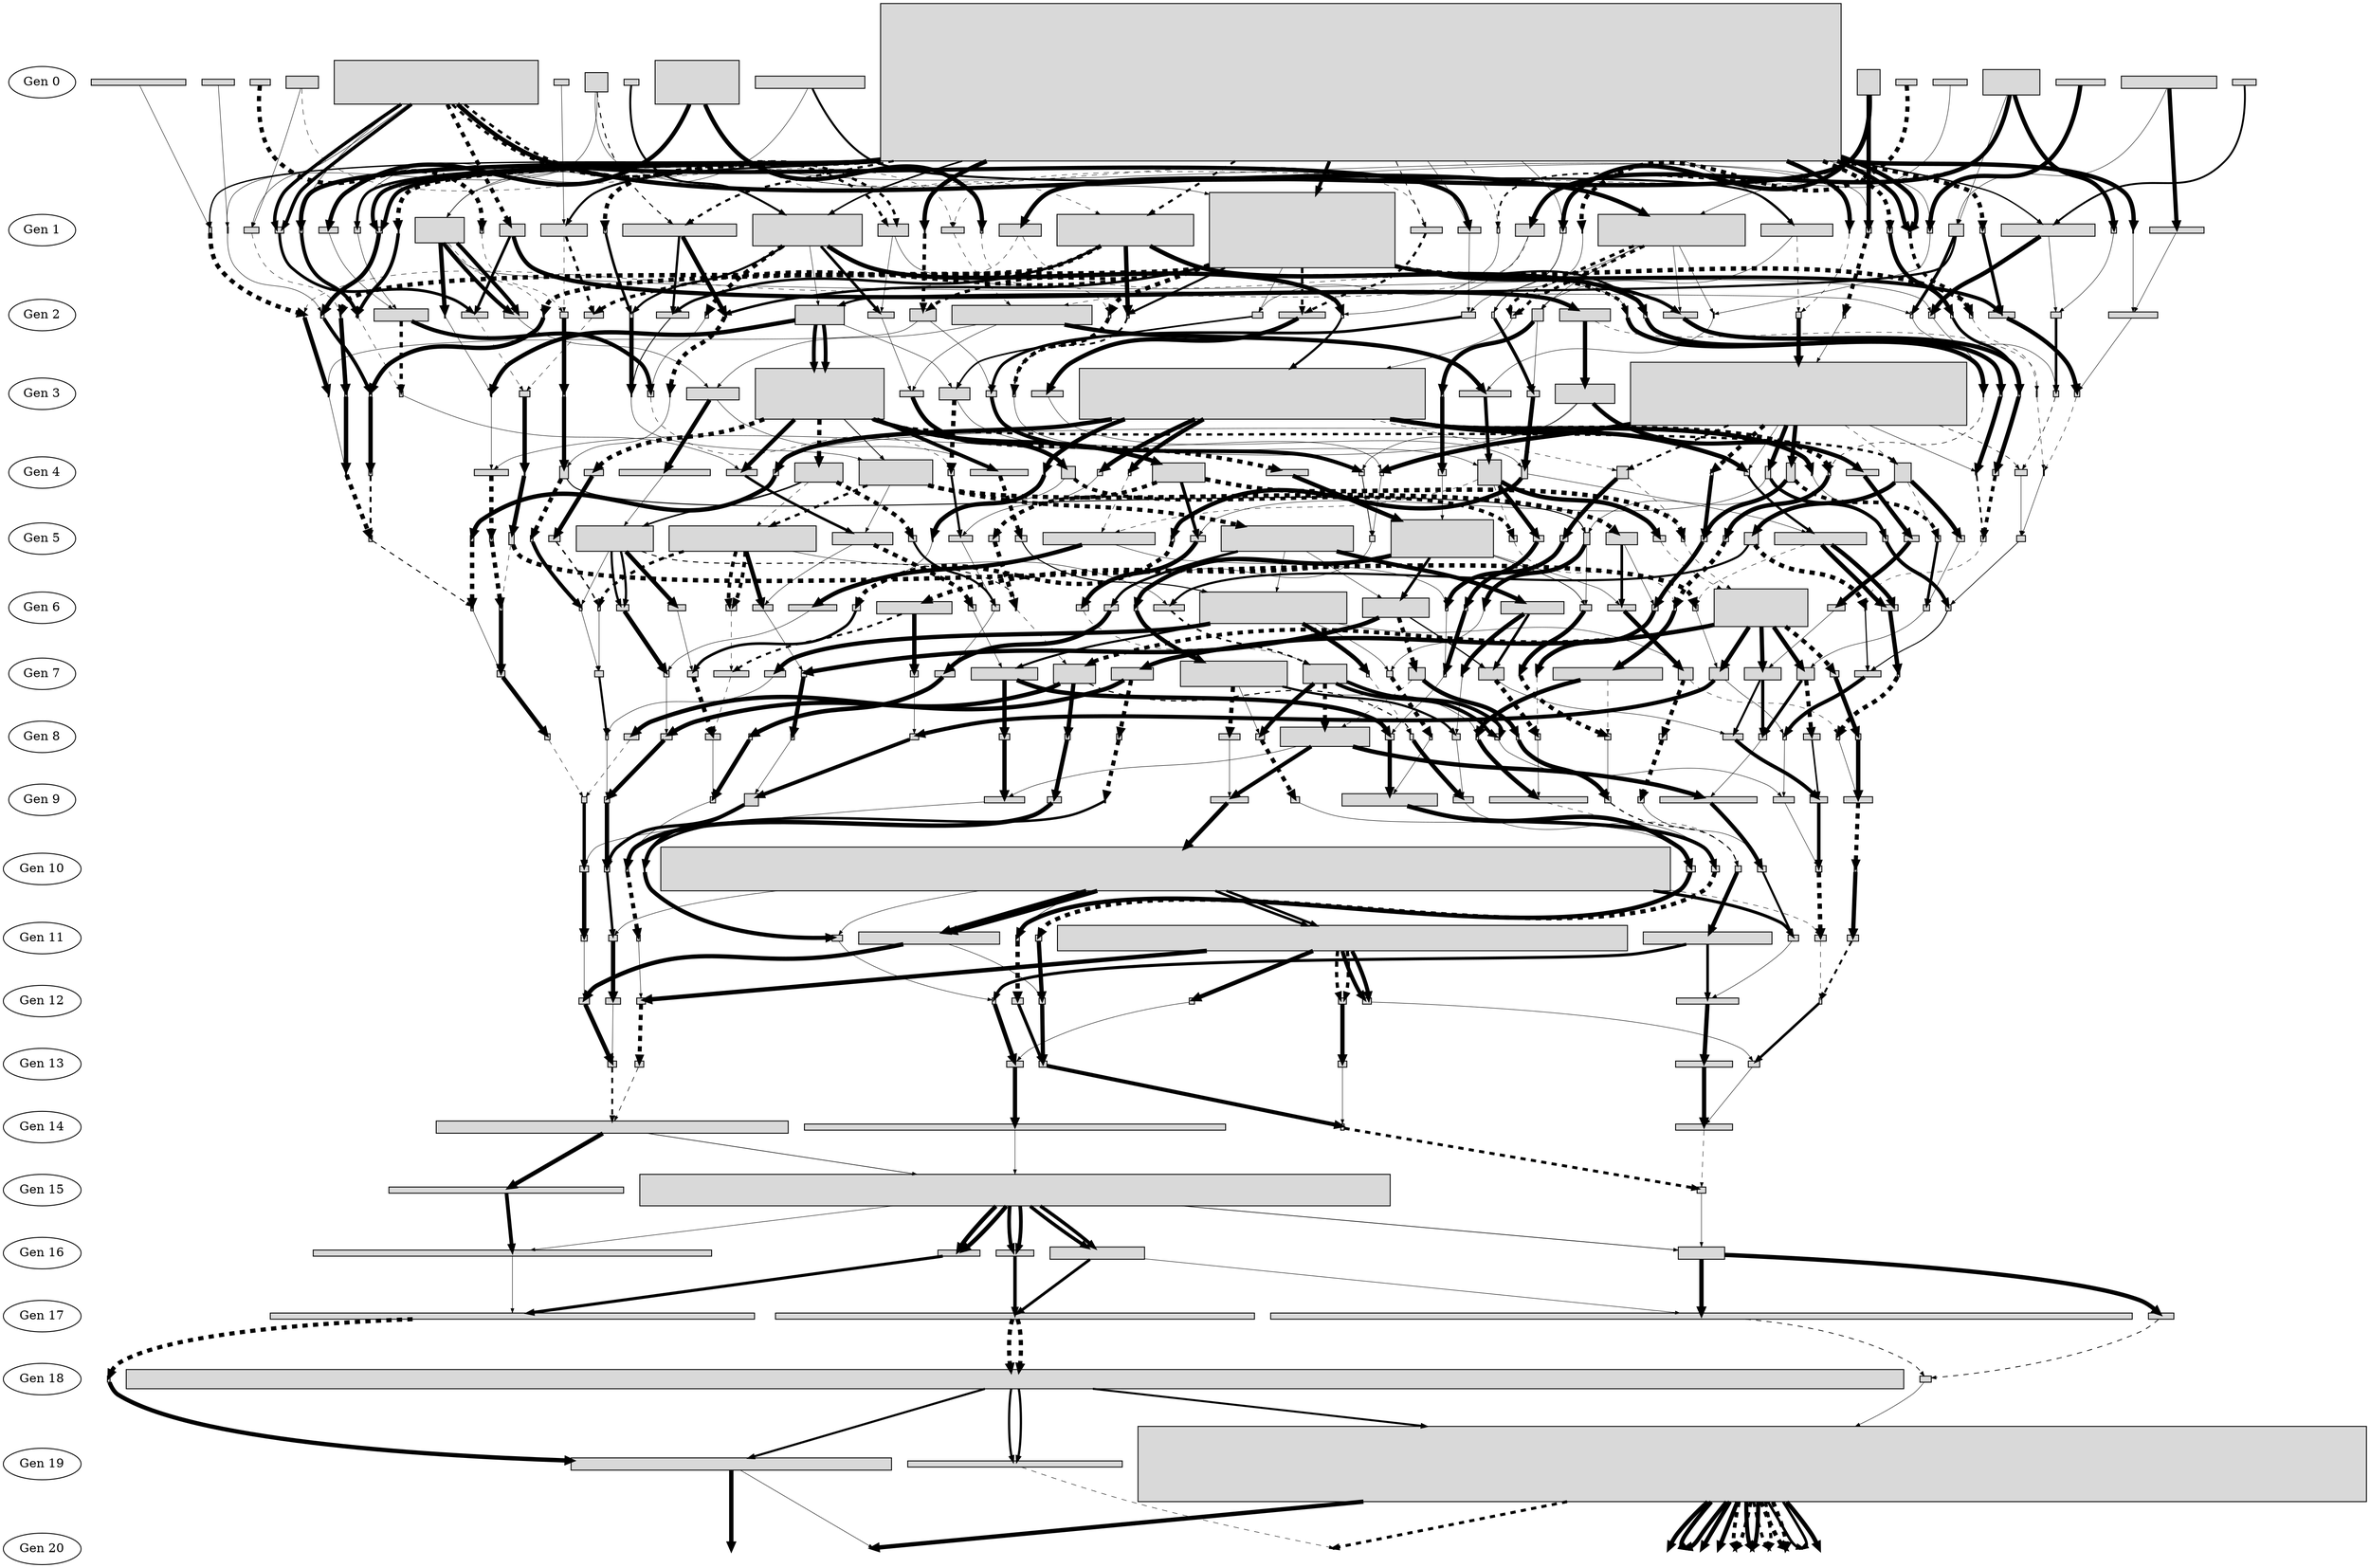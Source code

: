 digraph G {
"Gen 0" -> "Gen 1" -> "Gen 2" -> "Gen 3" -> "Gen 4" -> "Gen 5" -> "Gen 6" -> "Gen 7" -> "Gen 8" -> "Gen 9" -> "Gen 10" -> "Gen 11" -> "Gen 12" -> "Gen 13" -> "Gen 14" -> "Gen 15" -> "Gen 16" -> "Gen 17" -> "Gen 18" -> "Gen 19" -> "Gen 20" [style=invis];
node[shape=point, width=0.15, height=0.15, fillcolor="white", penwidth=1, label=""];
edge[arrowsize=0.5, color="grey", penwidth=1, style="solid"];
"c3c990be-608e-40ad-a194-da8fd2c94a62" [shape=rectangle, width=0.1, height=0.1, style=filled, fillcolor=gray85];
"6e6ec722-aec6-4a1b-afe0-96f760999088" [shape=rectangle, width=0.1, height=0.1, style=filled, fillcolor=gray85];
"0d04c175-457d-40da-b730-fed685ec46b1" [shape=rectangle, width=5.08, height=0.2, style=filled, fillcolor=gray85];
"51015641-5ec0-4bbf-b1d1-3961752d3837" [shape=rectangle, width=0.06, height=0.1, style=filled, fillcolor=gray85];
"dbf286c3-8959-44b9-add9-3fc280ef1e7d" [shape=rectangle, width=6.32, height=0.1, style=filled, fillcolor=gray85];
"a2a2bcca-af7e-4de1-be66-bb4cffdc3ce7" [shape=rectangle, width=0, height=0, style=filled, fillcolor=gray85];
"75cbf95b-dde3-4b06-ab7a-b7aa1c753814" [shape=rectangle, width=0, height=0, style=filled, fillcolor=gray85];
"61f759d5-b3d4-418d-8656-32eac5cb85ca" [shape=rectangle, width=0, height=0, style=filled, fillcolor=gray85];
"19647ed3-1bbe-482b-8dd9-431fafba161d" [shape=rectangle, width=3.72, height=0.1, style=filled, fillcolor=gray85];
"075ab43a-f9cd-4b9a-8d85-14f0c3151d29" [shape=rectangle, width=0.26, height=0.1, style=filled, fillcolor=gray85];
"12407475-a1df-4caa-ab48-b33f3e2e7e77" [shape=rectangle, width=0, height=0, style=filled, fillcolor=gray85];
"bab6cda5-9091-4bf3-b1c2-569135a631d5" [shape=rectangle, width=7.6, height=0.1, style=filled, fillcolor=gray85];
"65003e7c-9a8d-4f88-b72a-bf1164878f49" [shape=rectangle, width=2.04, height=0.2, style=filled, fillcolor=gray85];
"7f8414fb-0a57-496a-9339-7304223e3cb5" [shape=rectangle, width=0.18, height=0.1, style=filled, fillcolor=gray85];
"0691ac02-7e04-4301-bf81-d0996cacdb90" [shape=rectangle, width=9.04, height=0.4, style=filled, fillcolor=gray85];
"2fc2ec42-ef6c-4598-b65b-45fc4030e251" [shape=rectangle, width=0, height=0, style=filled, fillcolor=gray85];
"ad1f3bd3-f0c3-4126-b625-fd0409ee34f8" [shape=rectangle, width=0.06, height=0.1, style=filled, fillcolor=gray85];
"63291869-b760-47e0-8bb0-7f52d534f371" [shape=rectangle, width=0, height=0, style=filled, fillcolor=gray85];
"dd6ea7ec-01c0-44f2-8bde-b7a5caf0a093" [shape=rectangle, width=0.14, height=0.1, style=filled, fillcolor=gray85];
"98c5a0d9-08a6-490b-81e7-deea02c00e59" [shape=rectangle, width=19.48, height=1.2, style=filled, fillcolor=gray85];
"f96cb162-3eef-453e-98f2-ccd6c63ffafb" [shape=rectangle, width=1.5, height=0.2, style=filled, fillcolor=gray85];
"70a08a70-aeb3-4349-b27c-a8e949425637" [shape=rectangle, width=0.16, height=0.1, style=filled, fillcolor=gray85];
"d96a265f-6d09-4dcf-9bdb-d699e3e2111c" [shape=rectangle, width=0, height=0, style=filled, fillcolor=gray85];
"1c7bca79-8fe1-4a9f-904f-1d2029f2a67f" [shape=rectangle, width=0, height=0, style=filled, fillcolor=gray85];
"258dbfdf-4b36-4b8e-aa51-e56077ce2d39" [shape=rectangle, width=0.04, height=0.1, style=filled, fillcolor=gray85];
"3329e412-9372-4185-a0de-181334365125" [shape=rectangle, width=2.16, height=0.5, style=filled, fillcolor=gray85];
"1098b2fa-b253-4374-b7d5-48fcd4393019" [shape=rectangle, width=0.16, height=0.1, style=filled, fillcolor=gray85];
"0f729918-1689-42c2-8d8b-41cf1dea9086" [shape=rectangle, width=0.22, height=0.2, style=filled, fillcolor=gray85];
"a092b622-9894-4e9f-9d5e-741c0ae28fea" [shape=rectangle, width=0.02, height=0.1, style=filled, fillcolor=gray85];
"8ec5a105-51db-4360-8a43-fd00d47d5d86" [shape=rectangle, width=0.06, height=0.1, style=filled, fillcolor=gray85];
"860185b5-9466-4c3c-a18e-18f90ee0cd00" [shape=rectangle, width=0.14, height=0.1, style=filled, fillcolor=gray85];
"232d5198-96c4-4238-a093-848db3dab156" [shape=rectangle, width=0.12, height=0.1, style=filled, fillcolor=gray85];
"e0e3a279-fee1-4d64-bfb1-b7bf745f67ad" [shape=rectangle, width=0.06, height=0.1, style=filled, fillcolor=gray85];
"167cafd0-9bc1-4776-b542-7a2a3846db03" [shape=rectangle, width=0.48, height=0.1, style=filled, fillcolor=gray85];
"dfd4d605-8c7d-4626-92ad-c7e6b4c94944" [shape=rectangle, width=0.06, height=0.1, style=filled, fillcolor=gray85];
"4c9e882a-df26-4253-a801-e2743c8cc1ad" [shape=rectangle, width=0.16, height=0.1, style=filled, fillcolor=gray85];
"50be9a19-981d-41d6-af83-a192600f858e" [shape=rectangle, width=0.08, height=0.1, style=filled, fillcolor=gray85];
"6484d517-8211-4ee5-afdd-7165c10feba3" [shape=rectangle, width=0.06, height=0.1, style=filled, fillcolor=gray85];
"b67cd583-c6eb-45ee-a1d0-17e66ec03287" [shape=rectangle, width=0.1, height=0.1, style=filled, fillcolor=gray85];
"dfc4f934-ab23-4d09-90f6-ea2f6bdd2876" [shape=rectangle, width=0.7, height=0.3, style=filled, fillcolor=gray85];
"f013cb1c-c939-494a-9997-2262349abb85" [shape=rectangle, width=0.06, height=0.1, style=filled, fillcolor=gray85];
"81b91cf6-0db3-4953-899e-7f4ef5ccf145" [shape=rectangle, width=0.06, height=0.1, style=filled, fillcolor=gray85];
"f03dfd18-b12a-4bba-8560-b66765eba58a" [shape=rectangle, width=0.12, height=0.1, style=filled, fillcolor=gray85];
"b113d8dd-b0c3-4390-b6f3-5dd507303a20" [shape=rectangle, width=0.56, height=0.1, style=filled, fillcolor=gray85];
"6b4257cc-e0e7-4ffb-8d0b-c5ec3c76c740" [shape=rectangle, width=0.18, height=0.2, style=filled, fillcolor=gray85];
"d9a9b54e-8693-4299-a663-905defed2661" [shape=rectangle, width=0.26, height=0.1, style=filled, fillcolor=gray85];
"58751921-ff20-4ee3-ac82-01add289d7a9" [shape=rectangle, width=0.38, height=0.1, style=filled, fillcolor=gray85];
"8910b371-bca0-458d-8b3d-9fa17c2e66f1" [shape=rectangle, width=0.08, height=0.1, style=filled, fillcolor=gray85];
"0d11aeea-8545-4895-a732-856f356e796d" [shape=rectangle, width=0.06, height=0.1, style=filled, fillcolor=gray85];
"b7a1ba4a-9b15-4390-8029-74692045ecfe" [shape=rectangle, width=1.52, height=0.2, style=filled, fillcolor=gray85];
"b447c16a-5c42-4a8f-ae2a-08d727c8e16f" [shape=rectangle, width=0.4, height=0.2, style=filled, fillcolor=gray85];
"d1d46288-67b1-4c41-8a9f-8c163a1a612e" [shape=rectangle, width=0.06, height=0.1, style=filled, fillcolor=gray85];
"1e7f2992-c836-4957-a22a-8a92b3761365" [shape=rectangle, width=0.5, height=0.2, style=filled, fillcolor=gray85];
"e0738bee-4e2b-42c7-b057-801506b92e86" [shape=rectangle, width=0.04, height=0.1, style=filled, fillcolor=gray85];
"6f511fb4-9f36-4413-800d-5a27ca07844c" [shape=rectangle, width=0.24, height=0.1, style=filled, fillcolor=gray85];
"f6dd4202-d9e4-4e38-94ba-69684d3ebb5c" [shape=rectangle, width=0.02, height=0.1, style=filled, fillcolor=gray85];
"51471d05-90e2-4c51-a3c3-3bd99a83bfd8" [shape=rectangle, width=0, height=0, style=filled, fillcolor=gray85];
"aed2339a-900e-4cef-94e8-7786650a6ea1" [shape=rectangle, width=0.1, height=0.1, style=filled, fillcolor=gray85];
"73d6d5a4-35d7-44da-bb53-3d00e65f99d1" [shape=rectangle, width=0.04, height=0.1, style=filled, fillcolor=gray85];
"bfc0e645-fe3f-4372-a28d-acf4a2535cbc" [shape=rectangle, width=0.08, height=0.1, style=filled, fillcolor=gray85];
"22f6cb78-5de3-43d4-8e1d-fb88488ae471" [shape=rectangle, width=0.32, height=0.1, style=filled, fillcolor=gray85];
"dec97601-5cc2-4999-b3e1-04752bbffac6" [shape=rectangle, width=0, height=0, style=filled, fillcolor=gray85];
"f76bbdcb-2f94-4d9e-968c-d8e527311dfc" [shape=rectangle, width=0.34, height=0.1, style=filled, fillcolor=gray85];
"e69b91f6-0cc0-4659-b7cb-7a57e3d59d19" [shape=rectangle, width=0.02, height=0.1, style=filled, fillcolor=gray85];
"2043bd74-890f-4566-8e61-6ea89b9ef20c" [shape=rectangle, width=0.34, height=0.1, style=filled, fillcolor=gray85];
"8806e9ae-b6b9-45a9-9fbf-4d740b75364b" [shape=rectangle, width=0.08, height=0.1, style=filled, fillcolor=gray85];
"839400eb-8bcf-41d5-8b62-1a1c491cb6e2" [shape=rectangle, width=0.14, height=0.1, style=filled, fillcolor=gray85];
"5a82cc23-2c33-4f4e-b698-c1494bc1e6f5" [shape=rectangle, width=0.08, height=0.1, style=filled, fillcolor=gray85];
"e9e4db99-ecf2-44ea-b240-3c10e5bf8cf3" [shape=rectangle, width=0.38, height=0.1, style=filled, fillcolor=gray85];
"ee19565d-396a-495f-806f-e09247c3e058" [shape=rectangle, width=0.16, height=0.1, style=filled, fillcolor=gray85];
"f708243f-5cfa-4ab3-9a68-8aa723bb687c" [shape=rectangle, width=0.1, height=0.1, style=filled, fillcolor=gray85];
"e391a5a1-6788-44b9-a2cc-c5e43d564a3a" [shape=rectangle, width=0.12, height=0.1, style=filled, fillcolor=gray85];
"f586aaef-ee37-4a36-a8f7-cb2f387007c8" [shape=rectangle, width=0.16, height=0.1, style=filled, fillcolor=gray85];
"d0eb6a50-661e-48e8-a9a1-144bdf34b502" [shape=rectangle, width=0.94, height=0.3, style=filled, fillcolor=gray85];
"fafa2d9e-c154-4ea6-9422-92cd09f107f7" [shape=rectangle, width=0.08, height=0.1, style=filled, fillcolor=gray85];
"e4a60b74-4b56-46b7-b3c3-2091d29fbe4f" [shape=rectangle, width=0.54, height=0.1, style=filled, fillcolor=gray85];
"291f297d-2cf3-4404-9d9a-eb8f75bc9f50" [shape=rectangle, width=15.24, height=2.5, style=filled, fillcolor=gray85];
"7f69fb5b-cbe8-40f6-bb18-a7271013bbc8" [shape=rectangle, width=3.24, height=0.7, style=filled, fillcolor=gray85];
"6d1dc5ed-1397-4897-a8ca-2dc680fce39a" [shape=rectangle, width=1.48, height=0.6, style=filled, fillcolor=gray85];
"69248867-80db-4bbe-bead-bddd9d202a2b" [shape=rectangle, width=0.1, height=0.1, style=filled, fillcolor=gray85];
"19354d72-56c8-4fdc-be1d-12e1aef8b53b" [shape=rectangle, width=0.08, height=0.1, style=filled, fillcolor=gray85];
"51e58667-4e19-4397-b7c5-80d57de64c79" [shape=rectangle, width=0.1, height=0.1, style=filled, fillcolor=gray85];
"b38a7f13-f166-4033-b32c-0e4639ac7191" [shape=rectangle, width=0.14, height=0.1, style=filled, fillcolor=gray85];
"1f8307f8-f7c6-4aff-8b74-0e39c0e0e844" [shape=rectangle, width=0.14, height=0.1, style=filled, fillcolor=gray85];
"3ded5b3f-4f85-4f08-ac59-9ac001e6c869" [shape=rectangle, width=0.78, height=0.4, style=filled, fillcolor=gray85];
"c62cac46-cde1-43bd-936e-6e0d4cb940ab" [shape=rectangle, width=0.4, height=0.2, style=filled, fillcolor=gray85];
"20e4d849-4a7e-4a55-9113-4e4920c9907c" [shape=rectangle, width=5.58, height=0.2, style=filled, fillcolor=gray85];
"51ad53d7-42a6-43bd-a43c-b3ded8c7a362" [shape=rectangle, width=0.2, height=0.1, style=filled, fillcolor=gray85];
"37e831ef-36a8-4fab-969b-168f497f3701" [shape=rectangle, width=0.08, height=0.1, style=filled, fillcolor=gray85];
"20f01147-525a-4200-aeac-2336e1c75682" [shape=rectangle, width=1.62, height=0.6, style=filled, fillcolor=gray85];
"a9b0f9ba-b43c-4910-a426-57e103540fde" [shape=rectangle, width=2.1, height=0.4, style=filled, fillcolor=gray85];
"e7d500d7-e919-4cf6-a470-0067dabfa934" [shape=rectangle, width=0.8, height=0.2, style=filled, fillcolor=gray85];
"ff74bb9f-c65a-460f-b1b1-acc40476089d" [shape=rectangle, width=0.16, height=0.1, style=filled, fillcolor=gray85];
"6a75119b-bd6f-46d1-8235-b2aa10b48ed7" [shape=rectangle, width=0.04, height=0.1, style=filled, fillcolor=gray85];
"855d1635-3a2f-4aed-90e0-ae992314f2fe" [shape=rectangle, width=0.42, height=0.1, style=filled, fillcolor=gray85];
"b2d85058-2a3b-453e-8196-fd41d6f50b33" [shape=rectangle, width=0.04, height=0.1, style=filled, fillcolor=gray85];
"f0a6f938-60f9-46e6-93ba-2f95d99e5744" [shape=rectangle, width=0.78, height=0.3, style=filled, fillcolor=gray85];
"925af2ee-906e-4a35-9e15-7e1350609c72" [shape=rectangle, width=0.12, height=0.1, style=filled, fillcolor=gray85];
"d960a148-1155-4a22-8607-c14a075143c7" [shape=rectangle, width=0.08, height=0.1, style=filled, fillcolor=gray85];
"2002a03b-77eb-4936-b5ba-47c1297dcdbe" [shape=rectangle, width=0.2, height=0.1, style=filled, fillcolor=gray85];
"bddf5379-02e9-4d48-a16a-8f3217141694" [shape=rectangle, width=0.08, height=0.2, style=filled, fillcolor=gray85];
"b009ec5a-a30e-4b85-9bd6-808edd481f15" [shape=rectangle, width=0.3, height=0.1, style=filled, fillcolor=gray85];
"d4304b06-d211-4932-b42d-9623212b427d" [shape=rectangle, width=0.12, height=0.1, style=filled, fillcolor=gray85];
"b80de3f6-0ec4-4228-9d4a-d2f43d83ad3e" [shape=rectangle, width=0.9, height=0.1, style=filled, fillcolor=gray85];
"174a0410-0d0d-46e7-acc7-9e3fca5634c3" [shape=rectangle, width=0.28, height=0.1, style=filled, fillcolor=gray85];
"c4a58044-1812-4a60-83e6-510629f14b9a" [shape=rectangle, width=0.1, height=0.1, style=filled, fillcolor=gray85];
"3eef112e-9442-4502-8c86-1db5e1114a8e" [shape=rectangle, width=0.08, height=0.1, style=filled, fillcolor=gray85];
"c05830cd-7e48-4729-801c-353ee7dc3173" [shape=rectangle, width=0.98, height=0.1, style=filled, fillcolor=gray85];
"8b22528e-91fa-471e-ac8d-6efc54200328" [shape=rectangle, width=0.1, height=0.1, style=filled, fillcolor=gray85];
"dc8cbdc0-d687-47b5-9290-5f05b6e17ff8" [shape=rectangle, width=1.16, height=0.4, style=filled, fillcolor=gray85];
"9a98a69e-9fbe-4667-acea-3bd378c1c882" [shape=rectangle, width=0.02, height=0.1, style=filled, fillcolor=gray85];
"cc6a735e-8b1c-44ba-8485-4bffd72a0557" [shape=rectangle, width=0.04, height=0.1, style=filled, fillcolor=gray85];
"d1e13646-69dd-45f6-9561-183f91f8c387" [shape=rectangle, width=2.22, height=0.3, style=filled, fillcolor=gray85];
"9c23e7ee-9464-4e65-9cca-51e963cc8312" [shape=rectangle, width=0.12, height=0.1, style=filled, fillcolor=gray85];
"a7310640-608b-4a1c-95e5-6e77e3f52f22" [shape=rectangle, width=0.14, height=0.1, style=filled, fillcolor=gray85];
"815dcc50-4e3c-4afb-b02c-44b237c550c7" [shape=rectangle, width=1.46, height=0.2, style=filled, fillcolor=gray85];
"b3e4d8ac-914a-41a9-9511-11b7bb73bb0f" [shape=rectangle, width=0.04, height=0.1, style=filled, fillcolor=gray85];
"12530c31-2860-4e13-bd86-23753ae7ad6a" [shape=rectangle, width=2.24, height=0.2, style=filled, fillcolor=gray85];
"41968730-dd09-4300-a142-e5f4f120fd2c" [shape=rectangle, width=0.08, height=0.1, style=filled, fillcolor=gray85];
"ae74baf6-9e0e-4046-b5fc-8a7ddc8881da" [shape=rectangle, width=0.04, height=0.1, style=filled, fillcolor=gray85];
"2629df53-9da1-4af6-b46b-01b0e4794587" [shape=rectangle, width=0.08, height=0.1, style=filled, fillcolor=gray85];
"f5e6abb8-0dff-4e2c-816a-769094d089f5" [shape=rectangle, width=0.04, height=0.1, style=filled, fillcolor=gray85];
"b0c2c4a6-3f8d-4f29-8b15-79dd97bc4cce" [shape=rectangle, width=0.08, height=0.1, style=filled, fillcolor=gray85];
"83ceaa76-2cca-4055-9913-adccd840ee46" [shape=rectangle, width=0.02, height=0.1, style=filled, fillcolor=gray85];
"fb5fbb7f-adf1-43c2-bd71-355b6d1d6a50" [shape=rectangle, width=1.44, height=0.1, style=filled, fillcolor=gray85];
"37ad17de-3ea5-433b-a500-c6b05992a961" [shape=rectangle, width=0.02, height=0.1, style=filled, fillcolor=gray85];
"d2e2cfbd-9ba9-4a01-940d-059f2471ebc9" [shape=rectangle, width=1.7, height=0.4, style=filled, fillcolor=gray85];
"911acd1d-0ac6-4e2f-94dd-80aa16ea018a" [shape=rectangle, width=0.66, height=0.3, style=filled, fillcolor=gray85];
"0848d42b-00a0-4c57-8e2e-4919e37d9798" [shape=rectangle, width=0.24, height=0.1, style=filled, fillcolor=gray85];
"7865f513-5aef-461f-8f4c-97e61c12c68c" [shape=rectangle, width=0.14, height=0.1, style=filled, fillcolor=gray85];
"9d080ee0-aa4a-443e-be33-0fb41c02c7c0" [shape=rectangle, width=0.34, height=0.1, style=filled, fillcolor=gray85];
"62420b34-6b99-4811-b1d9-0a27dbf67129" [shape=rectangle, width=0.08, height=0.1, style=filled, fillcolor=gray85];
"a0540316-c5b6-4bac-b984-85697a0e56c0" [shape=rectangle, width=0.16, height=0.1, style=filled, fillcolor=gray85];
"4b6b587a-b616-42c9-a49a-98879472d6ab" [shape=rectangle, width=1.06, height=0.2, style=filled, fillcolor=gray85];
"7aee3af9-ac57-410d-a7a2-98ff7dc8ff46" [shape=rectangle, width=0.2, height=0.1, style=filled, fillcolor=gray85];
"57ab5136-08ac-49ee-b34c-03b62b4eecd5" [shape=rectangle, width=2.34, height=0.5, style=filled, fillcolor=gray85];
"f105eb7f-d1c0-425d-8b3f-d813b54c9748" [shape=rectangle, width=0.14, height=0.1, style=filled, fillcolor=gray85];
"397ca19f-fb4e-4603-9cf3-3ccc6abedf74" [shape=rectangle, width=0.06, height=0.1, style=filled, fillcolor=gray85];
"74d20560-5f6c-4dc1-9d83-f383723ca240" [shape=rectangle, width=1.54, height=0.1, style=filled, fillcolor=gray85];
"834ff8c8-366d-486a-9d5a-e20b5ed013a7" [shape=rectangle, width=0.02, height=0.1, style=filled, fillcolor=gray85];
"d683f815-0271-4f63-a6f2-38f790c27629" [shape=rectangle, width=0.64, height=0.1, style=filled, fillcolor=gray85];
"79b10569-323a-496e-8ba8-e935910456d0" [shape=rectangle, width=1.52, height=0.2, style=filled, fillcolor=gray85];
"bffeb402-64aa-44bc-a47f-17c8f8913768" [shape=rectangle, width=0.32, height=0.1, style=filled, fillcolor=gray85];
"2f569a59-8e75-4e52-a9ce-42132661a17c" [shape=rectangle, width=6.68, height=0.1, style=filled, fillcolor=gray85];
"c896b482-5a8d-41ac-a415-d206c2ebcca4" [shape=rectangle, width=0.02, height=0.1, style=filled, fillcolor=gray85];
"f5d1ad07-c173-4cf3-b6ea-da4a0f339042" [shape=rectangle, width=0.04, height=0.1, style=filled, fillcolor=gray85];
"5742ad13-78ac-41ba-acd3-501c4a7bef8a" [shape=rectangle, width=0.04, height=0.1, style=filled, fillcolor=gray85];
"4a34fc7f-07c9-4cb1-9c60-6549a957c413" [shape=rectangle, width=0.12, height=0.1, style=filled, fillcolor=gray85];
"0c3350ec-0760-4e33-9d5e-f328aa0e12bc" [shape=rectangle, width=0.12, height=0.1, style=filled, fillcolor=gray85];
"a1e543d8-52d7-4806-b0ee-2d0270293fa2" [shape=rectangle, width=1.14, height=0.2, style=filled, fillcolor=gray85];
"62cad755-7bb9-4822-a6f7-a515012b38c8" [shape=rectangle, width=0.74, height=0.2, style=filled, fillcolor=gray85];
"ef004452-b7f9-4b8f-97d0-2ca4725613ec" [shape=rectangle, width=1.2, height=0.2, style=filled, fillcolor=gray85];
"bcb42498-6043-41d5-8c27-0dd2826014e3" [shape=rectangle, width=0.18, height=0.1, style=filled, fillcolor=gray85];
"b100c02e-b077-449a-af11-84f555f1d45d" [shape=rectangle, width=0.24, height=0.1, style=filled, fillcolor=gray85];
"4010e18e-1652-4b43-b9c8-bcd8e967dbcb" [shape=rectangle, width=0.08, height=0.1, style=filled, fillcolor=gray85];
"48198155-7061-4de1-9bba-01fde50202f1" [shape=rectangle, width=0.76, height=0.1, style=filled, fillcolor=gray85];
"ee57ab07-bff5-4670-907c-5015bb4a4680" [shape=rectangle, width=0.28, height=0.1, style=filled, fillcolor=gray85];
"9af53fd0-6c1a-49f2-b1c3-0e5f36a04314" [shape=rectangle, width=0.12, height=0.1, style=filled, fillcolor=gray85];
"4a9635ea-ad98-4a4b-a74c-962b81a8eba8" [shape=rectangle, width=0.18, height=0.1, style=filled, fillcolor=gray85];
"6a6192a2-f9c7-4d56-847a-5a6c9a67b675" [shape=rectangle, width=0.46, height=0.2, style=filled, fillcolor=gray85];
"28763843-4232-466d-9b1e-c2fd9a26c2b1" [shape=rectangle, width=0.14, height=0.1, style=filled, fillcolor=gray85];
"c9364ec8-bbc9-4abf-8c0c-8fa0c272db43" [shape=rectangle, width=0.2, height=0.1, style=filled, fillcolor=gray85];
"23210505-3ee1-4d90-bca1-71697c15006b" [shape=rectangle, width=1, height=0.2, style=filled, fillcolor=gray85];
"4e4194e8-c5e4-4771-9731-9dc683eb2ecd" [shape=rectangle, width=0.12, height=0.1, style=filled, fillcolor=gray85];
"d1f148b1-858d-4b99-a6dd-89e05e02ef29" [shape=rectangle, width=0.54, height=0.1, style=filled, fillcolor=gray85];
"6a276d04-4dcd-4d4e-8f2f-8ded5c086ac9" [shape=rectangle, width=0.04, height=0.1, style=filled, fillcolor=gray85];
"3f51cfff-23bb-4533-a93a-3ba4b5b75d7e" [shape=rectangle, width=0.04, height=0.1, style=filled, fillcolor=gray85];
"e99094af-95b5-467c-8a83-a346fb3f85e1" [shape=rectangle, width=0.74, height=0.1, style=filled, fillcolor=gray85];
"78846a91-e737-423b-8ad7-c5b623b4e3bf" [shape=rectangle, width=0.02, height=0.1, style=filled, fillcolor=gray85];
"15654d3e-1837-4117-a88b-3218a3933902" [shape=rectangle, width=0.06, height=0.1, style=filled, fillcolor=gray85];
"0a678bb5-d04c-45fc-a5df-1d3f576bd836" [shape=rectangle, width=0.06, height=0.1, style=filled, fillcolor=gray85];
"b3d2105f-39a2-4e86-b007-1eaa8309c18d" [shape=rectangle, width=0.14, height=0.1, style=filled, fillcolor=gray85];
"bd20871d-08f3-43f2-803b-ef08dda6e237" [shape=rectangle, width=0.06, height=0.1, style=filled, fillcolor=gray85];
"5a306033-f678-47fc-a082-7b6c3a9441bb" [shape=rectangle, width=0.96, height=0.2, style=filled, fillcolor=gray85];
"9f021824-1f8b-4e30-a321-bcacb1c718e9" [shape=rectangle, width=0.08, height=0.1, style=filled, fillcolor=gray85];
"06dee8bd-2276-4971-971d-fc93f2775dda" [shape=rectangle, width=0.1, height=0.1, style=filled, fillcolor=gray85];
"fd7f093c-f24f-4298-838d-5fc50526c842" [shape=rectangle, width=0.38, height=0.1, style=filled, fillcolor=gray85];
"b126e4ab-9508-4ec0-abe6-1eba677cec21" [shape=rectangle, width=0.24, height=0.1, style=filled, fillcolor=gray85];
"a67bd77e-7a1c-4c05-8a1b-0e70bae180b7" [shape=rectangle, width=0.12, height=0.1, style=filled, fillcolor=gray85];
"c9b25e6b-2398-4d10-80c0-cc77dc48ddec" [shape=rectangle, width=0.08, height=0.1, style=filled, fillcolor=gray85];
"2a4feba7-14f8-4b0b-bf7e-7b25135e810f" [shape=rectangle, width=0.14, height=0.1, style=filled, fillcolor=gray85];
"dcca636e-0ad7-4e7f-a999-76055873a5d4" [shape=rectangle, width=0.08, height=0.1, style=filled, fillcolor=gray85];
"b70b6dd8-42b1-4226-bdfc-86b1f47854a8" [shape=rectangle, width=0.16, height=0.1, style=filled, fillcolor=gray85];
"857b9408-cc7e-4bf5-bae8-04bcad75f76a" [shape=rectangle, width=0.42, height=0.1, style=filled, fillcolor=gray85];
"51b836df-c307-4f3b-8127-fdb17fe772e3" [shape=rectangle, width=0.22, height=0.1, style=filled, fillcolor=gray85];
"60cac34c-67bb-49a6-9fa2-83dbe7b12ec5" [shape=rectangle, width=0.02, height=0.1, style=filled, fillcolor=gray85];
"01931e02-c4cf-405e-b71b-bac2a4ce7824" [shape=rectangle, width=0.02, height=0.1, style=filled, fillcolor=gray85];
"91c292ea-4d0b-4f14-9aa0-6497191ec794" [shape=rectangle, width=0.46, height=0.1, style=filled, fillcolor=gray85];
"36af05c6-8b6c-47c6-a6c7-967812547d9d" [shape=rectangle, width=0.02, height=0.1, style=filled, fillcolor=gray85];
"b40c076e-ae6e-4026-8fc5-a959aa9abf2b" [shape=rectangle, width=13.66, height=0.1, style=filled, fillcolor=gray85];
"64043212-3f6e-49eb-bcac-2a3882b3a9ea" [shape=rectangle, width=0.16, height=0.1, style=filled, fillcolor=gray85];
"0727b2ac-6604-4cbd-b313-4db9cda7ef3f" [shape=rectangle, width=0.04, height=0.1, style=filled, fillcolor=gray85];
"5c6a359e-1db4-446e-8da2-b9c16288432a" [shape=rectangle, width=0.76, height=0.3, style=filled, fillcolor=gray85];
"cc1b0a65-a947-48c4-89a9-b71a50767f06" [shape=rectangle, width=1.56, height=0.1, style=filled, fillcolor=gray85];
"c269d46e-1ab2-41b0-b426-e643a738b83f" [shape=rectangle, width=0.14, height=0.1, style=filled, fillcolor=gray85];
"16ed8cc3-ca1d-4840-bcf3-ed9e23f8462d" [shape=rectangle, width=0.66, height=0.1, style=filled, fillcolor=gray85];
"7ee4a5b7-9c8a-4fd8-bb10-539a57323da5" [shape=rectangle, width=0.1, height=0.1, style=filled, fillcolor=gray85];
"c2f274e4-4204-4edb-bc3b-11ee3eb44a1c" [shape=rectangle, width=16.02, height=0.7, style=filled, fillcolor=gray85];
"04f3d6fd-1f27-4f5a-9864-1f3d63504f59" [shape=rectangle, width=0.04, height=0.1, style=filled, fillcolor=gray85];
"18d68db0-70f7-4272-872e-c7d4a803fa9a" [shape=rectangle, width=0.04, height=0.1, style=filled, fillcolor=gray85];
"7e970ebb-0665-4f78-ba36-df97be4ff946" [shape=rectangle, width=0.08, height=0.1, style=filled, fillcolor=gray85];
"3f8e78b1-728e-48ec-ae36-41e35bb6511e" [shape=rectangle, width=0.02, height=0.1, style=filled, fillcolor=gray85];
"839933fc-c070-41c7-9bf7-06d1d95a3b58" [shape=rectangle, width=0.08, height=0.1, style=filled, fillcolor=gray85];
"afc1bba8-d179-4151-ad1a-b91b424af822" [shape=rectangle, width=0.06, height=0.1, style=filled, fillcolor=gray85];
"8edff49b-d577-4c7e-9b2e-208dcc688701" [shape=rectangle, width=0.04, height=0.1, style=filled, fillcolor=gray85];
"76f6941a-34c6-4d9b-8bd2-d6513639c4c9" [shape=rectangle, width=2.04, height=0.8, style=filled, fillcolor=gray85];
"8763bc7a-d5a7-4f3d-a26b-43d30691b1fe" [shape=rectangle, width=0.6, height=0.1, style=filled, fillcolor=gray85];
"c67426dc-221c-4089-ba1e-d4b533247207" [shape=rectangle, width=1.42, height=0.3, style=filled, fillcolor=gray85];
"e239e2b2-18a0-4881-b69c-38d4ea4716aa" [shape=rectangle, width=0.24, height=0.1, style=filled, fillcolor=gray85];
"9f5907b8-3a1b-4316-9a3f-1e5e95d2e8fb" [shape=rectangle, width=0.08, height=0.1, style=filled, fillcolor=gray85];
"0d595c50-7ed5-4dd6-986f-264b4894d2df" [shape=rectangle, width=0.14, height=0.1, style=filled, fillcolor=gray85];
"27b3c1c6-fdac-4abc-98f2-8dadb78381dd" [shape=rectangle, width=0.66, height=0.1, style=filled, fillcolor=gray85];
"2ecceae7-f21a-4ddd-8cdf-8b9b4f91b488" [shape=rectangle, width=0.48, height=0.2, style=filled, fillcolor=gray85];
"02b9e740-ea2a-4c8c-94f2-eabf7da42f44" [shape=rectangle, width=0.06, height=0.1, style=filled, fillcolor=gray85];
"ea8bccb3-1ad2-4c44-a933-b0b52e148ef4" [shape=rectangle, width=0.1, height=0.1, style=filled, fillcolor=gray85];
"e989bf4d-96e6-4bbf-b346-704d5ac07c4b" [shape=rectangle, width=0.06, height=0.1, style=filled, fillcolor=gray85];
"603e7d60-1f94-4cc1-9e14-68349ac06f1d" [shape=rectangle, width=0.02, height=0.1, style=filled, fillcolor=gray85];
"36e0eb7c-8615-400c-9c79-92937237060b" [shape=rectangle, width=3.4, height=0.1, style=filled, fillcolor=gray85];
"b5dba75c-86a6-4529-9990-fc1046627d54" [shape=rectangle, width=0.04, height=0.1, style=filled, fillcolor=gray85];
"2b110c35-9d17-4dab-a00f-512ec30b04a2" [shape=rectangle, width=0.02, height=0.1, style=filled, fillcolor=gray85];
"03c7f3e9-419a-4114-8fa6-e70dbf780419" [shape=rectangle, width=0.26, height=0.1, style=filled, fillcolor=gray85];
"90b478e3-5c1d-47f4-ba1f-8fa7b85a9a4b" [shape=rectangle, width=0.1, height=0.1, style=filled, fillcolor=gray85];
"059c9b53-406c-40b4-b02a-3c4f5c4dffa3" [shape=rectangle, width=0.36, height=0.1, style=filled, fillcolor=gray85];
"fed00c90-4d77-4b51-90d7-656ff2d2b072" [shape=rectangle, width=0.02, height=0.1, style=filled, fillcolor=gray85];
"d31d4938-ed7c-4cf6-a944-a479458b882b" [shape=rectangle, width=0.22, height=0.1, style=filled, fillcolor=gray85];
"eee453f9-ff66-45c1-8008-062ab4f215de" [shape=rectangle, width=0.02, height=0.1, style=filled, fillcolor=gray85];
"15c8777c-1c33-47bf-9562-94170f6fefae" [shape=rectangle, width=0.52, height=0.2, style=filled, fillcolor=gray85];
"0bccfb0a-10be-437f-95d8-7d7651bd9b4a" [shape=rectangle, width=0.06, height=0.1, style=filled, fillcolor=gray85];
"03e4c5a9-0c9c-4f94-bc65-8a2595af8725" [shape=rectangle, width=0.24, height=0.2, style=filled, fillcolor=gray85];
"afc6bd7d-e44a-4699-b14b-776cb9479f1b" [shape=rectangle, width=0.24, height=0.1, style=filled, fillcolor=gray85];
"493b2e2a-1628-4e20-910c-7e699e9378b4" [shape=rectangle, width=0.04, height=0.1, style=filled, fillcolor=gray85];
"7a8adc9a-8ad7-4592-856e-29adf7ab7515" [shape=rectangle, width=0.42, height=0.1, style=filled, fillcolor=gray85];
"850c13e9-5144-44dd-a96a-c16854b77032" [shape=rectangle, width=0.04, height=0.1, style=filled, fillcolor=gray85];
"fc9bf8ed-a3f4-47fd-9a3f-d50e443a4c51" [shape=rectangle, width=0.06, height=0.1, style=filled, fillcolor=gray85];
"dce7377e-c149-4b2d-84e6-1b3ce5c38c0a" [shape=rectangle, width=0.02, height=0.1, style=filled, fillcolor=gray85];
"4d0750f9-7305-47d0-bbe9-8db99b3073e2" [shape=rectangle, width=0.08, height=0.1, style=filled, fillcolor=gray85];
"ff57fa97-6d74-44fc-9081-d46c977cadad" [shape=rectangle, width=0.06, height=0.1, style=filled, fillcolor=gray85];
"e90a0284-9096-44aa-9f22-d593a4157649" [shape=rectangle, width=0, height=0, style=filled, fillcolor=gray85];
"68d4dcaf-7416-4519-8191-f7be6aa193fa" [shape=rectangle, width=0.42, height=0.2, style=filled, fillcolor=gray85];
"11778d19-9fb0-418f-9fc2-03f0edb777a7" [shape=rectangle, width=0.12, height=0.1, style=filled, fillcolor=gray85];
"3fe6074d-37ed-4723-9313-8d7bd360a68d" [shape=rectangle, width=0.66, height=0.2, style=filled, fillcolor=gray85];
"a60dc921-c75d-4250-a251-00d5e76b8acf" [shape=rectangle, width=0.02, height=0.1, style=filled, fillcolor=gray85];
"9c00fe1b-97c3-4f9d-a1c8-f15be771c0f6" [shape=rectangle, width=0.32, height=0.1, style=filled, fillcolor=gray85];
"876c9877-a3c8-4c7c-9083-0b2a6b3bca21" [shape=rectangle, width=0.08, height=0.2, style=filled, fillcolor=gray85];
"6b2f303d-d0b6-49ea-ad5b-456d9f45f637" [shape=rectangle, width=1.34, height=0.7, style=filled, fillcolor=gray85];
"5cb13433-d612-457a-9d40-d61d6a697edb" [shape=rectangle, width=2.34, height=0.4, style=filled, fillcolor=gray85];
"81d59078-250f-4224-9b2c-e45a6ebd2337" [shape=rectangle, width=0.08, height=0.1, style=filled, fillcolor=gray85];
"754dc701-f6f6-48fe-83dd-7ab89e21ec77" [shape=rectangle, width=0.08, height=0.1, style=filled, fillcolor=gray85];
"ffe7736a-3275-4844-be43-85090aa3e9d7" [shape=rectangle, width=1.74, height=0.2, style=filled, fillcolor=gray85];
"587c16fd-e4bb-4f14-8b50-69f8922a9135" [shape=rectangle, width=0.1, height=0.1, style=filled, fillcolor=gray85];
"cc9ac3f6-9b5d-4949-be9b-e32bcd965b96" [shape=rectangle, width=0.12, height=0.1, style=filled, fillcolor=gray85];
"0cdd4e82-b5e3-4413-9a0a-d554ff9a9f15" [shape=rectangle, width=0.08, height=0.1, style=filled, fillcolor=gray85];
"bfc92f97-ad93-4447-b87d-ff343e03924d" [shape=rectangle, width=0.04, height=0.1, style=filled, fillcolor=gray85];
"5faa7d23-ca67-47cd-a408-852a13cdd417" [shape=rectangle, width=0.06, height=0.1, style=filled, fillcolor=gray85];
"b4dc1745-e77c-4db4-b2a5-4652f521c50b" [shape=rectangle, width=0.18, height=0.1, style=filled, fillcolor=gray85];
"d1fb320a-dc15-43a9-bd02-1117122f55f2" [shape=rectangle, width=0.32, height=0.1, style=filled, fillcolor=gray85];
"74e4cb0b-839e-4d53-a9bc-6cf17fbb36f1" [shape=rectangle, width=0.02, height=0.1, style=filled, fillcolor=gray85];
"9fbcb91c-1cce-4bf1-b145-a091f197d022" [shape=rectangle, width=0.24, height=0.2, style=filled, fillcolor=gray85];
"fb4e5373-be1f-4ab0-aff5-f68a01cb3512" [shape=rectangle, width=0.14, height=0.1, style=filled, fillcolor=gray85];
"d8cbe29e-f98d-4f67-9ddb-b7f95671556a" [shape=rectangle, width=0.04, height=0.1, style=filled, fillcolor=gray85];
"56d31b89-e462-46e2-adbc-5441ce1c922a" [shape=rectangle, width=0.04, height=0.1, style=filled, fillcolor=gray85];
"a8e27843-28a3-48f8-8540-6b10b64f6208" [shape=rectangle, width=0.02, height=0.1, style=filled, fillcolor=gray85];
"5db2b3ae-7a42-452c-8af0-e16a09b78af0" [shape=rectangle, width=0.04, height=0.1, style=filled, fillcolor=gray85];
"105df932-115d-451e-a608-e33bda558874" [shape=rectangle, width=0.78, height=0.1, style=filled, fillcolor=gray85];
"d0de65a1-577f-4028-9da7-ef7bec7ceffd" [shape=rectangle, width=0.22, height=0.1, style=filled, fillcolor=gray85];
"fbabfeee-6d5e-457c-84ae-098d43b07b7d" [shape=rectangle, width=0.06, height=0.1, style=filled, fillcolor=gray85];
"425db5a2-26e1-476c-919c-288a3eecf732" [shape=rectangle, width=2.34, height=0.5, style=filled, fillcolor=gray85];
"950dd127-6715-4193-92ff-a29908f31b14" [shape=rectangle, width=1.8, height=0.2, style=filled, fillcolor=gray85];
"536ee7ab-e404-4e84-92e6-8352a8f2d1bc" [shape=rectangle, width=0.1, height=0.1, style=filled, fillcolor=gray85];
"c590f433-78cc-4c66-80f4-2de229647dd6" [shape=rectangle, width=0.02, height=0.1, style=filled, fillcolor=gray85];
"ad2de9ce-6f7c-422c-891e-1b0a70a048c5" [shape=rectangle, width=0.3, height=0.1, style=filled, fillcolor=gray85];
"8c6cd0b7-991c-4024-841d-a1faeff602ac" [shape=rectangle, width=0.04, height=0.1, style=filled, fillcolor=gray85];
"df6457f0-eb11-486c-9871-24cfd912917d" [shape=rectangle, width=0.04, height=0.1, style=filled, fillcolor=gray85];
"a87741b4-e35d-40d1-aaca-d5e031695c10" [shape=rectangle, width=0.02, height=0.1, style=filled, fillcolor=gray85];
"fa9b0880-4bc8-4202-ab4c-423689de0c1a" [shape=rectangle, width=0.12, height=0.1, style=filled, fillcolor=gray85];
"28055626-b895-4477-8b9e-c616fa3893f2" [shape=rectangle, width=0.52, height=0.1, style=filled, fillcolor=gray85];
"ec625bc4-e86f-40da-a21c-402b28a02102" [shape=rectangle, width=0.04, height=0.1, style=filled, fillcolor=gray85];
"5cca9330-a0f3-450d-b74c-585ef33080e6" [shape=rectangle, width=5.34, height=1, style=filled, fillcolor=gray85];
"476400df-e924-4343-b3ee-2540a6d15d7c" [shape=rectangle, width=0.3, height=0.1, style=filled, fillcolor=gray85];
"1be4c653-d695-44f9-b3b3-177cd53b81ed" [shape=rectangle, width=0.02, height=0.1, style=filled, fillcolor=gray85];
"fe4f01e2-9eac-43c4-aa22-f6c7774dd692" [shape=rectangle, width=0.36, height=0.3, style=filled, fillcolor=gray85];
"c90cacba-8726-4767-bdfa-bde0b302a92e" [shape=rectangle, width=0.9, height=0.4, style=filled, fillcolor=gray85];
"06b699fb-ed9b-435f-97ce-3013425c4315" [shape=rectangle, width=0.32, height=0.1, style=filled, fillcolor=gray85];
"05ad3b42-472f-446a-acc9-7f8d8849f5fd" [shape=rectangle, width=2.94, height=1.2, style=filled, fillcolor=gray85];
"d473656d-0cb6-4562-ae9b-fc263f0f2ec2" [shape=rectangle, width=0.02, height=0.1, style=filled, fillcolor=gray85];
"64bed971-4596-41ec-9e91-1ef0d53996b1" [shape=rectangle, width=0.48, height=0.2, style=filled, fillcolor=gray85];
"8abb2fec-449d-47b3-9089-1545261499cd" [shape=rectangle, width=0.4, height=0.1, style=filled, fillcolor=gray85];
"86ef92f6-13ca-46e5-9be9-a89384de5540" [shape=rectangle, width=7.68, height=0.1, style=filled, fillcolor=gray85];
"bb4b2402-01f2-40cd-9e57-3ab125ff7d9a" [shape=rectangle, width=0.1, height=0.2, style=filled, fillcolor=gray85];
"8fa39f33-fd52-4848-815a-d0b51eacbebe" [shape=rectangle, width=0.02, height=0.1, style=filled, fillcolor=gray85];
"643fbcdd-8f92-44c5-b439-c1e059d5f294" [shape=rectangle, width=0.14, height=0.1, style=filled, fillcolor=gray85];
"e3422be2-b355-4d4f-b9db-9191d4584872" [shape=rectangle, width=0.84, height=0.3, style=filled, fillcolor=gray85];
"bcd81c29-c606-45be-ae34-78923ff4b60b" [shape=rectangle, width=0.04, height=0.1, style=filled, fillcolor=gray85];
"4f3c772f-2920-4e41-9e61-f1e7fe1c0970" [shape=rectangle, width=0.24, height=0.1, style=filled, fillcolor=gray85];
"13ddc659-e1e8-4a42-b64d-522f1dc32859" [shape=rectangle, width=0, height=0, style=filled, fillcolor=gray85];
"d548be63-cf13-4876-be6d-04d257fe7f7d" [shape=rectangle, width=0.06, height=0.1, style=filled, fillcolor=gray85];
"ff5b72da-5472-479c-ae68-54fce57434ea" [shape=rectangle, width=0.06, height=0.1, style=filled, fillcolor=gray85];
"890eb6fb-19e2-4775-9be3-14bc099016b5" [shape=rectangle, width=0.36, height=0.1, style=filled, fillcolor=gray85];
"c61f4369-3a5c-4b86-b5cb-da0d23f333c5" [shape=rectangle, width=0.48, height=0.1, style=filled, fillcolor=gray85];
"137e0c3c-95d7-4d6a-be14-65c7f2e516d7" [shape=rectangle, width=1.48, height=0.2, style=filled, fillcolor=gray85];
"df74739b-d26f-4da3-9878-673bfc3c5d28" [shape=rectangle, width=28.2, height=0.3, style=filled, fillcolor=gray85];
"3d689c4f-acf5-4e81-a764-32d29010349c" [shape=rectangle, width=1.22, height=0.4, style=filled, fillcolor=gray85];
"67dea5ca-2576-4d70-9e49-d7c1e6e92cdf" [shape=rectangle, width=0.02, height=0.1, style=filled, fillcolor=gray85];
"fb50838d-ead8-46a9-9348-0f2fc7d723a3" [shape=rectangle, width=0.18, height=0.2, style=filled, fillcolor=gray85];
"88c5fbbb-69cf-44bb-bcea-3c19f430f88a" [shape=rectangle, width=0.1, height=0.1, style=filled, fillcolor=gray85];
"68081471-4a30-4cac-88a6-0941521f56e3" [shape=rectangle, width=0.14, height=0.2, style=filled, fillcolor=gray85];
"ef3e6892-e826-439b-9806-c0d5a14b493a" [shape=rectangle, width=0.78, height=0.1, style=filled, fillcolor=gray85];
"0e431f40-4508-441f-bb14-b729e1a88cc9" [shape=rectangle, width=0.22, height=0.2, style=filled, fillcolor=gray85];
"30339551-6da5-4507-97ab-231f91ac7dc5" [shape=rectangle, width=0.74, height=0.2, style=filled, fillcolor=gray85];
"773b9611-5031-4a39-b6c2-dc60edddfadb" [shape=rectangle, width=0.92, height=0.1, style=filled, fillcolor=gray85];
"7025ecdf-d315-43b0-8763-76648ec96b58" [shape=rectangle, width=0.86, height=0.1, style=filled, fillcolor=gray85];
"74ecc230-8eed-4161-b61c-c07460be0916" [shape=rectangle, width=0.18, height=0.1, style=filled, fillcolor=gray85];
"0003729f-9e50-4700-a571-7269e0a01dc0" [shape=rectangle, width=0.5, height=0.1, style=filled, fillcolor=gray85];
"a2a67da2-7c4b-4666-b9f7-028eb2bf5e85" [shape=rectangle, width=0.18, height=0.1, style=filled, fillcolor=gray85];
"c5405c81-f3f6-4265-897e-68cb8cc90a73" [shape=rectangle, width=0.02, height=0.1, style=filled, fillcolor=gray85];
"23c68c09-c509-494c-9e70-f9a7203f5d1b" [shape=rectangle, width=0.04, height=0.1, style=filled, fillcolor=gray85];
"a7dd9957-af93-4283-bf70-583485557a3d" [shape=rectangle, width=0.04, height=0.1, style=filled, fillcolor=gray85];
"101cfb5d-4495-435a-ae32-522a1f1aaf2a" [shape=rectangle, width=0.1, height=0.1, style=filled, fillcolor=gray85];
"a83acdcc-5cd3-4bfd-8ebd-238c717e875c" [shape=rectangle, width=0.04, height=0.1, style=filled, fillcolor=gray85];
"a4e1e32d-478b-4dd2-9ce8-584447c25032" [shape=rectangle, width=0.02, height=0.1, style=filled, fillcolor=gray85];
"732d241c-e2ef-4214-b50e-99c4b0c75acb" [shape=rectangle, width=0.02, height=0.1, style=filled, fillcolor=gray85];
"1129164c-f936-4c88-bc3f-6ac77afa0338" [shape=rectangle, width=0.42, height=0.1, style=filled, fillcolor=gray85];
"d0f5acdb-083e-4803-af5e-924e58753132" [shape=rectangle, width=1.74, height=0.5, style=filled, fillcolor=gray85];
"2b52549b-ae9e-4180-9ad0-279f486b5e6b" [shape=rectangle, width=0.04, height=0.1, style=filled, fillcolor=gray85];
"e0f81b3e-89aa-4fad-8417-a54251a53cc2" [shape=rectangle, width=11.9, height=0.5, style=filled, fillcolor=gray85];
"c50bc599-eb7b-4b5f-9d74-60a165bdaef8" [shape=rectangle, width=0.34, height=0.1, style=filled, fillcolor=gray85];
"826e1072-fb87-4c61-aa95-d50955f83486" [shape=rectangle, width=0.86, height=0.2, style=filled, fillcolor=gray85];
"1056a1fa-0eba-470f-904e-b408d595d74a" [shape=rectangle, width=1.74, height=0.2, style=filled, fillcolor=gray85];
"2c0bd187-d192-42c5-b270-c6c9cd58fbfe" [shape=rectangle, width=0.36, height=0.4, style=filled, fillcolor=gray85];
"7c24d929-3db3-4ff0-b60f-7d7e80422d06" [shape=rectangle, width=0.16, height=0.1, style=filled, fillcolor=gray85];
"50a0f983-57b2-4cd2-99da-ec23184f77c6" [shape=rectangle, width=1.5, height=0.1, style=filled, fillcolor=gray85];
"841ccb88-9669-4ca3-9bfd-987994e5f871" [shape=rectangle, width=0.52, height=0.1, style=filled, fillcolor=gray85];
"f8d7c630-5ffd-4438-aa6f-6e74506a2d9e" [shape=rectangle, width=0.04, height=0.1, style=filled, fillcolor=gray85];
"217751eb-3762-437d-9dac-748e7952629b" [shape=rectangle, width=0.14, height=0.1, style=filled, fillcolor=gray85];
"3aade0f7-1e15-469a-a29f-b5333bee0d00" [shape=rectangle, width=0.38, height=0.4, style=filled, fillcolor=gray85];
"b95fc7e5-15fa-4895-aa93-6f393af69c0c" [shape=rectangle, width=0, height=0, style=filled, fillcolor=gray85];
"0b62a0f4-6b62-4038-a6e3-34f5a8174a4f" [shape=rectangle, width=0.08, height=0.1, style=filled, fillcolor=gray85];
"fcd9cf79-5edc-4edf-acd2-86ac4d5e795f" [shape=rectangle, width=0.26, height=0.2, style=filled, fillcolor=gray85];
"f2f4ecf7-4fdf-4f1b-97f0-c62ba1e184da" [shape=rectangle, width=0.16, height=0.1, style=filled, fillcolor=gray85];
"27b3d62a-c8d6-45cf-bdd7-a534d1e152ea" [shape=rectangle, width=0.08, height=0.1, style=filled, fillcolor=gray85];
"48f6c6a5-d1c3-48e5-97df-45de99bed331" [shape=rectangle, width=0.9, height=0.1, style=filled, fillcolor=gray85];
"44b3008f-c1d5-4f08-b56f-129847b2c431" [shape=rectangle, width=0.66, height=0.2, style=filled, fillcolor=gray85];
"d834baf6-08a2-41df-8070-a8fa4c873414" [shape=rectangle, width=0.06, height=0.1, style=filled, fillcolor=gray85];
"0eb68928-a06b-422e-a69e-afc64f43eeb4" [shape=rectangle, width=0.58, height=0.2, style=filled, fillcolor=gray85];
"e5283ede-53c5-419c-b352-2418252591bd" [shape=rectangle, width=0.02, height=0.1, style=filled, fillcolor=gray85];
"e8d5136b-b567-45b2-9a44-95d411386469" [shape=rectangle, width=0.52, height=0.1, style=filled, fillcolor=gray85];
"53ca8c65-8a7b-45dd-8601-6599c4952937" [shape=rectangle, width=0.18, height=0.1, style=filled, fillcolor=gray85];
"5386e79e-1c87-4370-b92b-5cb3c11aebfe" [shape=rectangle, width=0.24, height=0.1, style=filled, fillcolor=gray85];
"a2e928cc-58c8-45bd-836a-30ee50bb3476" [shape=rectangle, width=0.02, height=0.1, style=filled, fillcolor=gray85];
"4c113b6d-2a8a-4b21-81a7-3bfc88b8a025" [shape=rectangle, width=0.1, height=0.1, style=filled, fillcolor=gray85];
"66d59d4d-a38a-46b6-9c7d-2ef7432316b5" [shape=rectangle, width=1.78, height=0.2, style=filled, fillcolor=gray85];
"6a3d4f29-2b7b-4b76-8af9-72b9c731ebf1" [shape=rectangle, width=0.06, height=0.1, style=filled, fillcolor=gray85];
"fd4b09f9-54ce-492c-91a3-4ac69320463b" [shape=rectangle, width=0.08, height=0.1, style=filled, fillcolor=gray85];
"d3696468-0c77-4bc5-8dd2-626b3127d6b8" [shape=rectangle, width=0.22, height=0.2, style=filled, fillcolor=gray85];
"ca71413a-eba9-41ea-a42f-ddff70626c17" [shape=rectangle, width=0.26, height=0.3, style=filled, fillcolor=gray85];
"dd397892-aea6-40f2-b83b-ad6043fdec22" [shape=rectangle, width=0.04, height=0.1, style=filled, fillcolor=gray85];
"0ef3edca-0769-4247-86a9-2b38aad379b1" [shape=rectangle, width=0.54, height=0.1, style=filled, fillcolor=gray85];
"dd6bdf54-27d2-44ed-973e-ae85394eed35" [shape=rectangle, width=0.18, height=0.1, style=filled, fillcolor=gray85];
"ebd0ae8a-77b5-4366-bacf-c808887178d7" [shape=rectangle, width=0.28, height=0.1, style=filled, fillcolor=gray85];
"ef595996-85e8-4794-bc60-63f2a5d775b3" [shape=rectangle, width=0.04, height=0.1, style=filled, fillcolor=gray85];
"f2fd9580-c71d-4e9d-8777-32e4db1fb1fc" [shape=rectangle, width=0.02, height=0.1, style=filled, fillcolor=gray85];
"c7a93728-bb2a-428c-a69c-0635c2276364" [shape=rectangle, width=1.06, height=0.3, style=filled, fillcolor=gray85];
"df0bf48e-5ede-4c01-a2f6-ecdb99dc1917" [shape=rectangle, width=0.14, height=0.3, style=filled, fillcolor=gray85];
"7a6c49c2-c85e-4df3-ab24-b1f0cdba7eaa" [shape=rectangle, width=0.44, height=0.1, style=filled, fillcolor=gray85];
"ac3233f4-9396-4fef-9557-409d43dc2e5d" [shape=rectangle, width=0.6, height=0.1, style=filled, fillcolor=gray85];
"6a2d0af0-4d9a-4d34-b59b-2eeea67eb553" [shape=rectangle, width=0.1, height=0.2, style=filled, fillcolor=gray85];
"10a75464-cec7-48a6-8e24-620b14dc7106" [shape=rectangle, width=0.02, height=0.1, style=filled, fillcolor=gray85];
"4ed45981-eea4-4af6-aa8a-4610952e7ab9" [shape=rectangle, width=0.08, height=0.1, style=filled, fillcolor=gray85];
"db8b7c03-4561-4dae-8f47-b7f80c8f2335" [shape=rectangle, width=0.06, height=0.1, style=filled, fillcolor=gray85];
"6e00b4f7-ea2b-42c8-ab03-44307d852233" [shape=rectangle, width=0.2, height=0.1, style=filled, fillcolor=gray85];
"cdc38470-75bc-45c2-ac46-d3bd9ee55a83" [shape=rectangle, width=0.04, height=0.1, style=filled, fillcolor=gray85];
"5efb4c41-0e5f-4f87-b62c-ea7baf15e441" [shape=rectangle, width=5.48, height=0.8, style=filled, fillcolor=gray85];
"cb20c28c-b656-41f7-b337-114f1a204ce2" [shape=rectangle, width=0.84, height=0.2, style=filled, fillcolor=gray85];
"f759a102-1b0b-4054-b06a-3b7db33863fa" [shape=rectangle, width=0.12, height=0.1, style=filled, fillcolor=gray85];
"62256b94-44f6-4c55-a7d2-f351fd5b00ea" [shape=rectangle, width=0.08, height=0.1, style=filled, fillcolor=gray85];
"c3971fb1-d539-424f-81f0-124e9def70c5" [shape=rectangle, width=0.08, height=0.1, style=filled, fillcolor=gray85];
"24d0c042-f4d0-4a68-8b29-8f772cb54929" [shape=rectangle, width=0.5, height=0.1, style=filled, fillcolor=gray85];
"d55fd697-f76a-48ad-b417-87091a0109d9" [shape=rectangle, width=0.12, height=0.1, style=filled, fillcolor=gray85];
"07c04987-fe79-4115-b1b1-1b3e5cdcc22b" [shape=rectangle, width=0.18, height=0.1, style=filled, fillcolor=gray85];
"e722197c-69d4-4cf5-97c2-aca7a0911039" [shape=rectangle, width=0.82, height=0.1, style=filled, fillcolor=gray85];
"2e39745a-5859-4003-8597-7fabe192edc4" [shape=rectangle, width=0.16, height=0.1, style=filled, fillcolor=gray85];
"823b4aab-6ea2-4ff9-bf46-4378da9ac117" [shape=rectangle, width=0.08, height=0.1, style=filled, fillcolor=gray85];
"ad95fcb4-9163-4ed3-9e7c-ee610f8fc53d" [shape=rectangle, width=0.06, height=0.1, style=filled, fillcolor=gray85];
"867c6c4c-d888-4cda-9846-6cdfe6e11fdb" [shape=rectangle, width=0.1, height=0.1, style=filled, fillcolor=gray85];
"6f06b5d3-9af1-4b06-a242-3acb3589474a" [shape=rectangle, width=0.38, height=0.1, style=filled, fillcolor=gray85];
"794a8730-9b20-4810-8558-de3e19c825aa" [shape=rectangle, width=0.14, height=0.1, style=filled, fillcolor=gray85];
"45eb7c4c-b538-4649-b08d-2af0cb82c225" [shape=rectangle, width=0.14, height=0.1, style=filled, fillcolor=gray85];
"cecb28b8-cf7f-4714-bf20-4876eb267f33" [shape=rectangle, width=0.28, height=0.2, style=filled, fillcolor=gray85];
"6f28f83f-7709-48a7-ab70-163a3ce8eaa0" [shape=rectangle, width=0.02, height=0.1, style=filled, fillcolor=gray85];
"480ade8b-f906-4d1d-9193-6d7155c7b9cd" [shape=rectangle, width=0.08, height=0.1, style=filled, fillcolor=gray85];
"8344cd90-3c1e-42ba-ad69-b4e98cdfbf8b" [shape=rectangle, width=0.04, height=0.1, style=filled, fillcolor=gray85];
"85675d50-4364-4712-873b-c476f621de5d" [shape=rectangle, width=0.04, height=0.1, style=filled, fillcolor=gray85];
"21981027-fa3e-4e82-8f73-8d33ddb03307" [shape=rectangle, width=0.3, height=0.2, style=filled, fillcolor=gray85];
"41e586d5-04ea-4597-8508-5a2157571565" [shape=rectangle, width=0.12, height=0.1, style=filled, fillcolor=gray85];
"b126e4ab-9508-4ec0-abe6-1eba677cec21" -> "62cad755-7bb9-4822-a6f7-a515012b38c8" [color="#000000", penwidth=0.5, style="solid"];
"c90cacba-8726-4767-bdfa-bde0b302a92e" -> "6a6192a2-f9c7-4d56-847a-5a6c9a67b675" [color="#000000", penwidth=4.90, style="solid"];
"291f297d-2cf3-4404-9d9a-eb8f75bc9f50" -> "0003729f-9e50-4700-a571-7269e0a01dc0" [color="#000000", penwidth=0.95, style="dashed"];
"291f297d-2cf3-4404-9d9a-eb8f75bc9f50" -> "a8e27843-28a3-48f8-8540-6b10b64f6208" [color="#000000", penwidth=4.95, style="solid"];
"6b2f303d-d0b6-49ea-ad5b-456d9f45f637" -> "05ad3b42-472f-446a-acc9-7f8d8849f5fd" [color="#000000", penwidth=0.5, style="solid"];
"536ee7ab-e404-4e84-92e6-8352a8f2d1bc" -> "df6457f0-eb11-486c-9871-24cfd912917d" [color="#000000", penwidth=0.75, style="solid"];
"fe4f01e2-9eac-43c4-aa22-f6c7774dd692" -> "2b110c35-9d17-4dab-a00f-512ec30b04a2" [color="#000000", penwidth=0.5, style="solid"];
"fe4f01e2-9eac-43c4-aa22-f6c7774dd692" -> "81d59078-250f-4224-9b2c-e45a6ebd2337" [color="#000000", penwidth=0.5, style="solid"];
"6b2f303d-d0b6-49ea-ad5b-456d9f45f637" -> "ad2de9ce-6f7c-422c-891e-1b0a70a048c5" [color="#000000", penwidth=4.85, style="solid"];
"c90cacba-8726-4767-bdfa-bde0b302a92e" -> "754dc701-f6f6-48fe-83dd-7ab89e21ec77" [color="#000000", penwidth=4.85, style="solid"];
"c90cacba-8726-4767-bdfa-bde0b302a92e" -> "890eb6fb-19e2-4775-9be3-14bc099016b5" [color="#000000", penwidth=0.5, style="dashed"];
"06b699fb-ed9b-435f-97ce-3013425c4315" -> "8ec5a105-51db-4360-8a43-fd00d47d5d86" [color="#000000", penwidth=4.80, style="dashed"];
"c90cacba-8726-4767-bdfa-bde0b302a92e" -> "03e4c5a9-0c9c-4f94-bc65-8a2595af8725" [color="#000000", penwidth=0.5, style="solid"];
"15c8777c-1c33-47bf-9562-94170f6fefae" -> "890eb6fb-19e2-4775-9be3-14bc099016b5" [color="#000000", penwidth=0.5, style="dashed"];
"291f297d-2cf3-4404-9d9a-eb8f75bc9f50" -> "2b52549b-ae9e-4180-9ad0-279f486b5e6b" [color="#000000", penwidth=0.60, style="dashed"];
"291f297d-2cf3-4404-9d9a-eb8f75bc9f50" -> "dfd4d605-8c7d-4626-92ad-c7e6b4c94944" [color="#000000", penwidth=4.75, style="dashed"];
"291f297d-2cf3-4404-9d9a-eb8f75bc9f50" -> "69248867-80db-4bbe-bead-bddd9d202a2b" [color="#000000", penwidth=4.5, style="solid"];
"291f297d-2cf3-4404-9d9a-eb8f75bc9f50" -> "37e831ef-36a8-4fab-969b-168f497f3701" [color="#000000", penwidth=4.80, style="dashed"];
"291f297d-2cf3-4404-9d9a-eb8f75bc9f50" -> "587c16fd-e4bb-4f14-8b50-69f8922a9135" [color="#000000", penwidth=2.95, style="solid"];
"3329e412-9372-4185-a0de-181334365125" -> "6a75119b-bd6f-46d1-8235-b2aa10b48ed7" [color="#000000", penwidth=5, style="solid"];
"291f297d-2cf3-4404-9d9a-eb8f75bc9f50" -> "a83acdcc-5cd3-4bfd-8ebd-238c717e875c" [color="#000000", penwidth=4.90, style="solid"];
"7f69fb5b-cbe8-40f6-bb18-a7271013bbc8" -> "059c9b53-406c-40b4-b02a-3c4f5c4dffa3" [color="#000000", penwidth=4.70, style="solid"];
"6b2f303d-d0b6-49ea-ad5b-456d9f45f637" -> "0003729f-9e50-4700-a571-7269e0a01dc0" [color="#000000", penwidth=0.5, style="dashed"];
"7f69fb5b-cbe8-40f6-bb18-a7271013bbc8" -> "4f3c772f-2920-4e41-9e61-f1e7fe1c0970" [color="#000000", penwidth=0.5, style="solid"];
"7f69fb5b-cbe8-40f6-bb18-a7271013bbc8" -> "d548be63-cf13-4876-be6d-04d257fe7f7d" [color="#000000", penwidth=0.5, style="solid"];
"291f297d-2cf3-4404-9d9a-eb8f75bc9f50" -> "4010e18e-1652-4b43-b9c8-bcd8e967dbcb" [color="#000000", penwidth=4.65, style="dashed"];
"7f69fb5b-cbe8-40f6-bb18-a7271013bbc8" -> "425db5a2-26e1-476c-919c-288a3eecf732" [color="#000000", penwidth=4.90, style="solid"];
"291f297d-2cf3-4404-9d9a-eb8f75bc9f50" -> "62cad755-7bb9-4822-a6f7-a515012b38c8" [color="#000000", penwidth=2.35, style="solid"];
"7f69fb5b-cbe8-40f6-bb18-a7271013bbc8" -> "1f8307f8-f7c6-4aff-8b74-0e39c0e0e844" [color="#000000", penwidth=3.90, style="solid"];
"291f297d-2cf3-4404-9d9a-eb8f75bc9f50" -> "05ad3b42-472f-446a-acc9-7f8d8849f5fd" [color="#000000", penwidth=4.0, style="solid"];
"19647ed3-1bbe-482b-8dd9-431fafba161d" -> "dbf286c3-8959-44b9-add9-3fc280ef1e7d" [color="#000000", penwidth=4.25, style="solid"];
"7f69fb5b-cbe8-40f6-bb18-a7271013bbc8" -> "64bed971-4596-41ec-9e91-1ef0d53996b1" [color="#000000", penwidth=2.90, style="dashed"];
"58751921-ff20-4ee3-ac82-01add289d7a9" -> "137e0c3c-95d7-4d6a-be14-65c7f2e516d7" [color="#000000", penwidth=2.10, style="solid"];
"f0a6f938-60f9-46e6-93ba-2f95d99e5744" -> "a4e1e32d-478b-4dd2-9ce8-584447c25032" [color="#000000", penwidth=4.90, style="solid"];
"6b4257cc-e0e7-4ffb-8d0b-c5ec3c76c740" -> "8edff49b-d577-4c7e-9b2e-208dcc688701" [color="#000000", penwidth=4.85, style="solid"];
"4d0750f9-7305-47d0-bbe9-8db99b3073e2" -> "5cca9330-a0f3-450d-b74c-585ef33080e6" [color="#000000", penwidth=4.90, style="solid"];
"2c0bd187-d192-42c5-b270-c6c9cd58fbfe" -> "2b52549b-ae9e-4180-9ad0-279f486b5e6b" [color="#000000", penwidth=1.90, style="dashed"];
"01931e02-c4cf-405e-b71b-bac2a4ce7824" -> "b2d85058-2a3b-453e-8196-fd41d6f50b33" [color="#000000", penwidth=5, style="solid"];
"3ded5b3f-4f85-4f08-ac59-9ac001e6c869" -> "6f06b5d3-9af1-4b06-a242-3acb3589474a" [color="#000000", penwidth=4.45, style="solid"];
"6b4257cc-e0e7-4ffb-8d0b-c5ec3c76c740" -> "6e00b4f7-ea2b-42c8-ab03-44307d852233" [color="#000000", penwidth=0.5, style="solid"];
"5cca9330-a0f3-450d-b74c-585ef33080e6" -> "7e970ebb-0665-4f78-ba36-df97be4ff946" [color="#000000", penwidth=0.5, style="solid"];
"c62cac46-cde1-43bd-936e-6e0d4cb940ab" -> "855d1635-3a2f-4aed-90e0-ae992314f2fe" [color="#000000", penwidth=3.05, style="solid"];
"5cca9330-a0f3-450d-b74c-585ef33080e6" -> "2002a03b-77eb-4936-b5ba-47c1297dcdbe" [color="#000000", penwidth=0.65, style="dashed"];
"64043212-3f6e-49eb-bcac-2a3882b3a9ea" -> "2ecceae7-f21a-4ddd-8cdf-8b9b4f91b488" [color="#000000", penwidth=1.85, style="solid"];
"76f6941a-34c6-4d9b-8bd2-d6513639c4c9" -> "b009ec5a-a30e-4b85-9bd6-808edd481f15" [color="#000000", penwidth=4.85, style="dashed"];
"dbf286c3-8959-44b9-add9-3fc280ef1e7d" -> "86ef92f6-13ca-46e5-9be9-a89384de5540" [color="#000000", penwidth=0.5, style="solid"];
"dfd4d605-8c7d-4626-92ad-c7e6b4c94944" -> "6484d517-8211-4ee5-afdd-7165c10feba3" [color="#000000", penwidth=2.95, style="solid"];
"8ec5a105-51db-4360-8a43-fd00d47d5d86" -> "fa9b0880-4bc8-4202-ab4c-423689de0c1a" [color="#000000", penwidth=0.5, style="dashed"];
"3329e412-9372-4185-a0de-181334365125" -> "15654d3e-1837-4117-a88b-3218a3933902" [color="#000000", penwidth=5, style="solid"];
"397ca19f-fb4e-4603-9cf3-3ccc6abedf74" -> "7ee4a5b7-9c8a-4fd8-bb10-539a57323da5" [color="#000000", penwidth=0.5, style="solid"];
"f8d7c630-5ffd-4438-aa6f-6e74506a2d9e" -> "5efb4c41-0e5f-4f87-b62c-ea7baf15e441" [color="#000000", penwidth=2.475, style="solid"];
"76f6941a-34c6-4d9b-8bd2-d6513639c4c9" -> "ca71413a-eba9-41ea-a42f-ddff70626c17" [color="#000000", penwidth=2.65, style="dashed"];
"c62cac46-cde1-43bd-936e-6e0d4cb940ab" -> "e7d500d7-e919-4cf6-a470-0067dabfa934" [color="#000000", penwidth=4.80, style="solid"];
"fbabfeee-6d5e-457c-84ae-098d43b07b7d" -> "f5d1ad07-c173-4cf3-b6ea-da4a0f339042" [color="#000000", penwidth=3.95, style="solid"];
"eee453f9-ff66-45c1-8008-062ab4f215de" -> "d0de65a1-577f-4028-9da7-ef7bec7ceffd" [color="#000000", penwidth=0.5, style="solid"];
"d0f5acdb-083e-4803-af5e-924e58753132" -> "f0a6f938-60f9-46e6-93ba-2f95d99e5744" [color="#000000", penwidth=0.5, style="solid"];
"3fe6074d-37ed-4723-9313-8d7bd360a68d" -> "60cac34c-67bb-49a6-9fa2-83dbe7b12ec5" [color="#000000", penwidth=0.5, style="dashed"];
"62cad755-7bb9-4822-a6f7-a515012b38c8" -> "476400df-e924-4343-b3ee-2540a6d15d7c" [color="#000000", penwidth=2.75, style="dashed"];
"4010e18e-1652-4b43-b9c8-bcd8e967dbcb" -> "56d31b89-e462-46e2-adbc-5441ce1c922a" [color="#000000", penwidth=4.85, style="solid"];
"1056a1fa-0eba-470f-904e-b408d595d74a" -> "3ded5b3f-4f85-4f08-ac59-9ac001e6c869" [color="#000000", penwidth=0.5, style="solid"];
"2b52549b-ae9e-4180-9ad0-279f486b5e6b" -> "64043212-3f6e-49eb-bcac-2a3882b3a9ea" [color="#000000", penwidth=0.5, style="solid"];
"9a98a69e-9fbe-4667-acea-3bd378c1c882" -> "e722197c-69d4-4cf5-97c2-aca7a0911039" [color="#000000", penwidth=0.5, style="solid"];
"c50bc599-eb7b-4b5f-9d74-60a165bdaef8" -> "eee453f9-ff66-45c1-8008-062ab4f215de" [color="#000000", penwidth=4.75, style="dashed"];
"754dc701-f6f6-48fe-83dd-7ab89e21ec77" -> "2e39745a-5859-4003-8597-7fabe192edc4" [color="#000000", penwidth=0.5, style="solid"];
"a8e27843-28a3-48f8-8540-6b10b64f6208" -> "105df932-115d-451e-a608-e33bda558874" [color="#000000", penwidth=0.5, style="solid"];
"81d59078-250f-4224-9b2c-e45a6ebd2337" -> "8c6cd0b7-991c-4024-841d-a1faeff602ac" [color="#000000", penwidth=4.65, style="dashed"];
"e7d500d7-e919-4cf6-a470-0067dabfa934" -> "d0eb6a50-661e-48e8-a9a1-144bdf34b502" [color="#000000", penwidth=4.90, style="solid"];
"d0eb6a50-661e-48e8-a9a1-144bdf34b502" -> "0ef3edca-0769-4247-86a9-2b38aad379b1" [color="#000000", penwidth=0.5, style="solid"];
"2c0bd187-d192-42c5-b270-c6c9cd58fbfe" -> "81d59078-250f-4224-9b2c-e45a6ebd2337" [color="#000000", penwidth=5, style="solid"];
"3fe6074d-37ed-4723-9313-8d7bd360a68d" -> "78846a91-e737-423b-8ad7-c5b623b4e3bf" [color="#000000", penwidth=0.5, style="dashed"];
"855d1635-3a2f-4aed-90e0-ae992314f2fe" -> "ee19565d-396a-495f-806f-e09247c3e058" [color="#000000", penwidth=0.5, style="dashed"];
"6a6192a2-f9c7-4d56-847a-5a6c9a67b675" -> "d1e13646-69dd-45f6-9561-183f91f8c387" [color="#000000", penwidth=0.5, style="dashed"];
"6484d517-8211-4ee5-afdd-7165c10feba3" -> "c896b482-5a8d-41ac-a415-d206c2ebcca4" [color="#000000", penwidth=5, style="solid"];
"2c0bd187-d192-42c5-b270-c6c9cd58fbfe" -> "3fe6074d-37ed-4723-9313-8d7bd360a68d" [color="#000000", penwidth=4.90, style="solid"];
"f0a6f938-60f9-46e6-93ba-2f95d99e5744" -> "2ecceae7-f21a-4ddd-8cdf-8b9b4f91b488" [color="#000000", penwidth=0.5, style="solid"];
"f0a6f938-60f9-46e6-93ba-2f95d99e5744" -> "76f6941a-34c6-4d9b-8bd2-d6513639c4c9" [color="#000000", penwidth=4.35, style="solid"];
"425db5a2-26e1-476c-919c-288a3eecf732" -> "480ade8b-f906-4d1d-9193-6d7155c7b9cd" [color="#000000", penwidth=3.30, style="dashed"];
"2b110c35-9d17-4dab-a00f-512ec30b04a2" -> "fbabfeee-6d5e-457c-84ae-098d43b07b7d" [color="#000000", penwidth=0.5, style="solid"];
"03e4c5a9-0c9c-4f94-bc65-8a2595af8725" -> "85675d50-4364-4712-873b-c476f621de5d" [color="#000000", penwidth=3.5, style="solid"];
"d0eb6a50-661e-48e8-a9a1-144bdf34b502" -> "bfc0e645-fe3f-4372-a28d-acf4a2535cbc" [color="#000000", penwidth=0.5, style="solid"];
"db8b7c03-4561-4dae-8f47-b7f80c8f2335" -> "6a276d04-4dcd-4d4e-8f2f-8ded5c086ac9" [color="#000000", penwidth=1.10, style="dashed"];
"e9e4db99-ecf2-44ea-b240-3c10e5bf8cf3" -> "0e431f40-4508-441f-bb14-b729e1a88cc9" [color="#000000", penwidth=4.95, style="solid"];
"66d59d4d-a38a-46b6-9c7d-2ef7432316b5" -> "d8cbe29e-f98d-4f67-9ddb-b7f95671556a" [color="#000000", penwidth=0.5, style="solid"];
"8b22528e-91fa-471e-ac8d-6efc54200328" -> "c9b25e6b-2398-4d10-80c0-cc77dc48ddec" [color="#000000", penwidth=4.0, style="dashed"];
"9c23e7ee-9464-4e65-9cca-51e963cc8312" -> "20f01147-525a-4200-aeac-2336e1c75682" [color="#000000", penwidth=0.5, style="solid"];
"5c6a359e-1db4-446e-8da2-b9c16288432a" -> "a67bd77e-7a1c-4c05-8a1b-0e70bae180b7" [color="#000000", penwidth=4.65, style="dashed"];
"d0eb6a50-661e-48e8-a9a1-144bdf34b502" -> "e8d5136b-b567-45b2-9a44-95d411386469" [color="#000000", penwidth=4.75, style="solid"];
"3d689c4f-acf5-4e81-a764-32d29010349c" -> "5db2b3ae-7a42-452c-8af0-e16a09b78af0" [color="#000000", penwidth=0.5, style="solid"];
"5c6a359e-1db4-446e-8da2-b9c16288432a" -> "5cb13433-d612-457a-9d40-d61d6a697edb" [color="#000000", penwidth=0.5, style="dashed"];
"8fa39f33-fd52-4848-815a-d0b51eacbebe" -> "834ff8c8-366d-486a-9d5a-e20b5ed013a7" [color="#000000", penwidth=4.0, style="solid"];
"05ad3b42-472f-446a-acc9-7f8d8849f5fd" -> "732d241c-e2ef-4214-b50e-99c4b0c75acb" [color="#000000", penwidth=2.80, style="solid"];
"3f8e78b1-728e-48ec-ae36-41e35bb6511e" -> "db8b7c03-4561-4dae-8f47-b7f80c8f2335" [color="#000000", penwidth=5, style="dashed"];
"3d689c4f-acf5-4e81-a764-32d29010349c" -> "74e4cb0b-839e-4d53-a9bc-6cf17fbb36f1" [color="#000000", penwidth=1.10, style="dashed"];
"05ad3b42-472f-446a-acc9-7f8d8849f5fd" -> "1129164c-f936-4c88-bc3f-6ac77afa0338" [color="#000000", penwidth=4.15, style="solid"];
"9f5907b8-3a1b-4316-9a3f-1e5e95d2e8fb" -> "815dcc50-4e3c-4afb-b02c-44b237c550c7" [color="#000000", penwidth=2.65, style="solid"];
"bd20871d-08f3-43f2-803b-ef08dda6e237" -> "6a276d04-4dcd-4d4e-8f2f-8ded5c086ac9" [color="#000000", penwidth=5, style="dashed"];
"bcd81c29-c606-45be-ae34-78923ff4b60b" -> "dcca636e-0ad7-4e7f-a999-76055873a5d4" [color="#000000", penwidth=5, style="solid"];
"5cb13433-d612-457a-9d40-d61d6a697edb" -> "1098b2fa-b253-4374-b7d5-48fcd4393019" [color="#000000", penwidth=4.10, style="dashed"];
"4f3c772f-2920-4e41-9e61-f1e7fe1c0970" -> "01931e02-c4cf-405e-b71b-bac2a4ce7824" [color="#000000", penwidth=0.5, style="dashed"];
"37ad17de-3ea5-433b-a500-c6b05992a961" -> "28763843-4232-466d-9b1e-c2fd9a26c2b1" [color="#000000", penwidth=0.5, style="solid"];
"83ceaa76-2cca-4055-9913-adccd840ee46" -> "a092b622-9894-4e9f-9d5e-741c0ae28fea" [color="#000000", penwidth=5, style="solid"];
"ff5b72da-5472-479c-ae68-54fce57434ea" -> "db8b7c03-4561-4dae-8f47-b7f80c8f2335" [color="#000000", penwidth=2.25, style="dashed"];
"f6dd4202-d9e4-4e38-94ba-69684d3ebb5c" -> "37ad17de-3ea5-433b-a500-c6b05992a961" [color="#000000", penwidth=0.5, style="dashed"];
"bb4b2402-01f2-40cd-9e57-3ab125ff7d9a" -> "6a3d4f29-2b7b-4b76-8af9-72b9c731ebf1" [color="#000000", penwidth=4.90, style="solid"];
"137e0c3c-95d7-4d6a-be14-65c7f2e516d7" -> "101cfb5d-4495-435a-ae32-522a1f1aaf2a" [color="#000000", penwidth=5, style="solid"];
"68081471-4a30-4cac-88a6-0941521f56e3" -> "bfc92f97-ad93-4447-b87d-ff343e03924d" [color="#000000", penwidth=4.80, style="dashed"];
"5faa7d23-ca67-47cd-a408-852a13cdd417" -> "0a678bb5-d04c-45fc-a5df-1d3f576bd836" [color="#000000", penwidth=5, style="dashed"];
"5cb13433-d612-457a-9d40-d61d6a697edb" -> "167cafd0-9bc1-4776-b542-7a2a3846db03" [color="#000000", penwidth=0.5, style="solid"];
"67dea5ca-2576-4d70-9e49-d7c1e6e92cdf" -> "876c9877-a3c8-4c7c-9083-0b2a6b3bca21" [color="#000000", penwidth=5, style="solid"];
"2ecceae7-f21a-4ddd-8cdf-8b9b4f91b488" -> "c4a58044-1812-4a60-83e6-510629f14b9a" [color="#000000", penwidth=5, style="dashed"];
"5cca9330-a0f3-450d-b74c-585ef33080e6" -> "e5283ede-53c5-419c-b352-2418252591bd" [color="#000000", penwidth=0.5, style="solid"];
"05ad3b42-472f-446a-acc9-7f8d8849f5fd" -> "476400df-e924-4343-b3ee-2540a6d15d7c" [color="#000000", penwidth=3.70, style="dashed"];
"05ad3b42-472f-446a-acc9-7f8d8849f5fd" -> "68d4dcaf-7416-4519-8191-f7be6aa193fa" [color="#000000", penwidth=3.5, style="dashed"];
"68081471-4a30-4cac-88a6-0941521f56e3" -> "6a2d0af0-4d9a-4d34-b59b-2eeea67eb553" [color="#000000", penwidth=1.10, style="solid"];
"0e431f40-4508-441f-bb14-b729e1a88cc9" -> "0c3350ec-0760-4e33-9d5e-f328aa0e12bc" [color="#000000", penwidth=4.10, style="dashed"];
"fb50838d-ead8-46a9-9348-0f2fc7d723a3" -> "0d11aeea-8545-4895-a732-856f356e796d" [color="#000000", penwidth=0.5, style="dashed"];
"7ee4a5b7-9c8a-4fd8-bb10-539a57323da5" -> "c4a58044-1812-4a60-83e6-510629f14b9a" [color="#000000", penwidth=0.5, style="dashed"];
"ff74bb9f-c65a-460f-b1b1-acc40476089d" -> "e0e3a279-fee1-4d64-bfb1-b7bf745f67ad" [color="#000000", penwidth=4.90, style="solid"];
"0727b2ac-6604-4cbd-b313-4db9cda7ef3f" -> "68081471-4a30-4cac-88a6-0941521f56e3" [color="#000000", penwidth=4.80, style="solid"];
"2002a03b-77eb-4936-b5ba-47c1297dcdbe" -> "28763843-4232-466d-9b1e-c2fd9a26c2b1" [color="#000000", penwidth=0.5, style="solid"];
"7025ecdf-d315-43b0-8763-76648ec96b58" -> "105df932-115d-451e-a608-e33bda558874" [color="#000000", penwidth=0.5, style="solid"];
"c61f4369-3a5c-4b86-b5cb-da0d23f333c5" -> "5a306033-f678-47fc-a082-7b6c3a9441bb" [color="#000000", penwidth=2.95, style="solid"];
"5cca9330-a0f3-450d-b74c-585ef33080e6" -> "df0bf48e-5ede-4c01-a2f6-ecdb99dc1917" [color="#000000", penwidth=4.95, style="solid"];
"5cca9330-a0f3-450d-b74c-585ef33080e6" -> "bddf5379-02e9-4d48-a16a-8f3217141694" [color="#000000", penwidth=5, style="solid"];
"839933fc-c070-41c7-9bf7-06d1d95a3b58" -> "fd7f093c-f24f-4298-838d-5fc50526c842" [color="#000000", penwidth=0.5, style="solid"];
"5c6a359e-1db4-446e-8da2-b9c16288432a" -> "3d689c4f-acf5-4e81-a764-32d29010349c" [color="#000000", penwidth=1.725, style="solid"];
"bddf5379-02e9-4d48-a16a-8f3217141694" -> "5386e79e-1c87-4370-b92b-5cb3c11aebfe" [color="#000000", penwidth=0.5, style="solid"];
"05ad3b42-472f-446a-acc9-7f8d8849f5fd" -> "ff57fa97-6d74-44fc-9081-d46c977cadad" [color="#000000", penwidth=5, style="dashed"];
"5cca9330-a0f3-450d-b74c-585ef33080e6" -> "ef595996-85e8-4794-bc60-63f2a5d775b3" [color="#000000", penwidth=4.75, style="dashed"];
"8edff49b-d577-4c7e-9b2e-208dcc688701" -> "9c23e7ee-9464-4e65-9cca-51e963cc8312" [color="#000000", penwidth=4.85, style="solid"];
"e989bf4d-96e6-4bbf-b346-704d5ac07c4b" -> "8910b371-bca0-458d-8b3d-9fa17c2e66f1" [color="#000000", penwidth=0.5, style="solid"];
"d473656d-0cb6-4562-ae9b-fc263f0f2ec2" -> "4d0750f9-7305-47d0-bbe9-8db99b3073e2" [color="#000000", penwidth=0.5, style="dashed"];
"dc8cbdc0-d687-47b5-9290-5f05b6e17ff8" -> "1e7f2992-c836-4957-a22a-8a92b3761365" [color="#000000", penwidth=4.80, style="dashed"];
"bddf5379-02e9-4d48-a16a-8f3217141694" -> "0cdd4e82-b5e3-4413-9a0a-d554ff9a9f15" [color="#000000", penwidth=3.85, style="solid"];
"ec625bc4-e86f-40da-a21c-402b28a02102" -> "8b22528e-91fa-471e-ac8d-6efc54200328" [color="#000000", penwidth=5, style="solid"];
"76f6941a-34c6-4d9b-8bd2-d6513639c4c9" -> "c61f4369-3a5c-4b86-b5cb-da0d23f333c5" [color="#000000", penwidth=4.80, style="solid"];
"b009ec5a-a30e-4b85-9bd6-808edd481f15" -> "74ecc230-8eed-4161-b61c-c07460be0916" [color="#000000", penwidth=4.95, style="solid"];
"05ad3b42-472f-446a-acc9-7f8d8849f5fd" -> "15654d3e-1837-4117-a88b-3218a3933902" [color="#000000", penwidth=2.35, style="solid"];
"05ad3b42-472f-446a-acc9-7f8d8849f5fd" -> "e99094af-95b5-467c-8a83-a346fb3f85e1" [color="#000000", penwidth=2.90, style="dashed"];
"ef004452-b7f9-4b8f-97d0-2ca4725613ec" -> "b113d8dd-b0c3-4390-b6f3-5dd507303a20" [color="#000000", penwidth=2.30, style="dashed"];
"fcd9cf79-5edc-4edf-acd2-86ac4d5e795f" -> "b5dba75c-86a6-4529-9990-fc1046627d54" [color="#000000", penwidth=4.90, style="solid"];
"20f01147-525a-4200-aeac-2336e1c75682" -> "d31d4938-ed7c-4cf6-a944-a479458b882b" [color="#000000", penwidth=0.60, style="solid"];
"21981027-fa3e-4e82-8f73-8d33ddb03307" -> "afc1bba8-d179-4151-ad1a-b91b424af822" [color="#000000", penwidth=0.5, style="solid"];
"98c5a0d9-08a6-490b-81e7-deea02c00e59" -> "a2a2bcca-af7e-4de1-be66-bb4cffdc3ce7" [color="#000000", penwidth=4.90, style="dashed"];
"98c5a0d9-08a6-490b-81e7-deea02c00e59" -> "63291869-b760-47e0-8bb0-7f52d534f371" [color="#000000", penwidth=4.75, style="solid"];
"4a34fc7f-07c9-4cb1-9c60-6549a957c413" -> "4b6b587a-b616-42c9-a49a-98879472d6ab" [color="#000000", penwidth=0.5, style="solid"];
"44b3008f-c1d5-4f08-b56f-129847b2c431" -> "0b62a0f4-6b62-4038-a6e3-34f5a8174a4f" [color="#000000", penwidth=4.75, style="dashed"];
"ee57ab07-bff5-4670-907c-5015bb4a4680" -> "f2f4ecf7-4fdf-4f1b-97f0-c62ba1e184da" [color="#000000", penwidth=0.5, style="solid"];
"cecb28b8-cf7f-4714-bf20-4876eb267f33" -> "03c7f3e9-419a-4114-8fa6-e70dbf780419" [color="#000000", penwidth=4.70, style="dashed"];
"0eb68928-a06b-422e-a69e-afc64f43eeb4" -> "bffeb402-64aa-44bc-a47f-17c8f8913768" [color="#000000", penwidth=2.30, style="solid"];
"98c5a0d9-08a6-490b-81e7-deea02c00e59" -> "12407475-a1df-4caa-ab48-b33f3e2e7e77" [color="#000000", penwidth=4.95, style="solid"];
"98c5a0d9-08a6-490b-81e7-deea02c00e59" -> "75cbf95b-dde3-4b06-ab7a-b7aa1c753814" [color="#000000", penwidth=4.90, style="solid"];
"98c5a0d9-08a6-490b-81e7-deea02c00e59" -> "d96a265f-6d09-4dcf-9bdb-d699e3e2111c" [color="#000000", penwidth=4.85, style="solid"];
"41e586d5-04ea-4597-8508-5a2157571565" -> "217751eb-3762-437d-9dac-748e7952629b" [color="#000000", penwidth=0.5, style="solid"];
"815dcc50-4e3c-4afb-b02c-44b237c550c7" -> "41968730-dd09-4300-a142-e5f4f120fd2c" [color="#000000", penwidth=0.5, style="dashed"];
"98c5a0d9-08a6-490b-81e7-deea02c00e59" -> "61f759d5-b3d4-418d-8656-32eac5cb85ca" [color="#000000", penwidth=3.05, style="solid"];
"51ad53d7-42a6-43bd-a43c-b3ded8c7a362" -> "6d1dc5ed-1397-4897-a8ca-2dc680fce39a" [color="#000000", penwidth=0.5, style="dashed"];
"f2f4ecf7-4fdf-4f1b-97f0-c62ba1e184da" -> "e239e2b2-18a0-4881-b69c-38d4ea4716aa" [color="#000000", penwidth=5, style="dashed"];
"d8cbe29e-f98d-4f67-9ddb-b7f95671556a" -> "18d68db0-70f7-4272-872e-c7d4a803fa9a" [color="#000000", penwidth=0.5, style="solid"];
"a60dc921-c75d-4250-a251-00d5e76b8acf" -> "e391a5a1-6788-44b9-a2cc-c5e43d564a3a" [color="#000000", penwidth=0.5, style="solid"];
"f5e6abb8-0dff-4e2c-816a-769094d089f5" -> "d834baf6-08a2-41df-8070-a8fa4c873414" [color="#000000", penwidth=5, style="dashed"];
"815dcc50-4e3c-4afb-b02c-44b237c550c7" -> "d9a9b54e-8693-4299-a663-905defed2661" [color="#000000", penwidth=4.95, style="solid"];
"1e7f2992-c836-4957-a22a-8a92b3761365" -> "7a6c49c2-c85e-4df3-ab24-b1f0cdba7eaa" [color="#000000", penwidth=3.0, style="solid"];
"18d68db0-70f7-4272-872e-c7d4a803fa9a" -> "0d595c50-7ed5-4dd6-986f-264b4894d2df" [color="#000000", penwidth=0.5, style="solid"];
"a9b0f9ba-b43c-4910-a426-57e103540fde" -> "57ab5136-08ac-49ee-b34c-03b62b4eecd5" [color="#000000", penwidth=0.5, style="solid"];
"23210505-3ee1-4d90-bca1-71697c15006b" -> "a60dc921-c75d-4250-a251-00d5e76b8acf" [color="#000000", penwidth=5, style="solid"];
"20f01147-525a-4200-aeac-2336e1c75682" -> "4a9635ea-ad98-4a4b-a74c-962b81a8eba8" [color="#000000", penwidth=0.70, style="solid"];
"a092b622-9894-4e9f-9d5e-741c0ae28fea" -> "48198155-7061-4de1-9bba-01fde50202f1" [color="#000000", penwidth=0.5, style="solid"];
"0f729918-1689-42c2-8d8b-41cf1dea9086" -> "fed00c90-4d77-4b51-90d7-656ff2d2b072" [color="#000000", penwidth=5, style="dashed"];
"a9b0f9ba-b43c-4910-a426-57e103540fde" -> "c7a93728-bb2a-428c-a69c-0635c2276364" [color="#000000", penwidth=0.5, style="solid"];
"7a6c49c2-c85e-4df3-ab24-b1f0cdba7eaa" -> "9fbcb91c-1cce-4bf1-b145-a091f197d022" [color="#000000", penwidth=4.90, style="solid"];
"20f01147-525a-4200-aeac-2336e1c75682" -> "7a6c49c2-c85e-4df3-ab24-b1f0cdba7eaa" [color="#000000", penwidth=0.5, style="solid"];
"6d1dc5ed-1397-4897-a8ca-2dc680fce39a" -> "44b3008f-c1d5-4f08-b56f-129847b2c431" [color="#000000", penwidth=4.95, style="solid"];
"0c3350ec-0760-4e33-9d5e-f328aa0e12bc" -> "5742ad13-78ac-41ba-acd3-501c4a7bef8a" [color="#000000", penwidth=0.5, style="dashed"];
"476400df-e924-4343-b3ee-2540a6d15d7c" -> "ee19565d-396a-495f-806f-e09247c3e058" [color="#000000", penwidth=0.5, style="dashed"];
"6f06b5d3-9af1-4b06-a242-3acb3589474a" -> "cb20c28c-b656-41f7-b337-114f1a204ce2" [color="#000000", penwidth=0.5, style="solid"];
"dfc4f934-ab23-4d09-90f6-ea2f6bdd2876" -> "45eb7c4c-b538-4649-b08d-2af0cb82c225" [color="#000000", penwidth=4.85, style="solid"];
"e0738bee-4e2b-42c7-b057-801506b92e86" -> "0bccfb0a-10be-437f-95d8-7d7651bd9b4a" [color="#000000", penwidth=0.5, style="dashed"];
"9f021824-1f8b-4e30-a321-bcacb1c718e9" -> "b67cd583-c6eb-45ee-a1d0-17e66ec03287" [color="#000000", penwidth=3.0, style="solid"];
"c7a93728-bb2a-428c-a69c-0635c2276364" -> "b447c16a-5c42-4a8f-ae2a-08d727c8e16f" [color="#000000", penwidth=1.40, style="solid"];
"b447c16a-5c42-4a8f-ae2a-08d727c8e16f" -> "bffeb402-64aa-44bc-a47f-17c8f8913768" [color="#000000", penwidth=0.5, style="solid"];
"b447c16a-5c42-4a8f-ae2a-08d727c8e16f" -> "27b3d62a-c8d6-45cf-bdd7-a534d1e152ea" [color="#000000", penwidth=5, style="dashed"];
"98c5a0d9-08a6-490b-81e7-deea02c00e59" -> "e90a0284-9096-44aa-9f22-d593a4157649" [color="#000000", penwidth=3.5, style="dashed"];
"e69b91f6-0cc0-4659-b7cb-7a57e3d59d19" -> "90b478e3-5c1d-47f4-ba1f-8fa7b85a9a4b" [color="#000000", penwidth=4.70, style="dashed"];
"98c5a0d9-08a6-490b-81e7-deea02c00e59" -> "51471d05-90e2-4c51-a3c3-3bd99a83bfd8" [color="#000000", penwidth=4.20, style="dashed"];
"ebd0ae8a-77b5-4366-bacf-c808887178d7" -> "0eb68928-a06b-422e-a69e-afc64f43eeb4" [color="#000000", penwidth=0.5, style="solid"];
"6a276d04-4dcd-4d4e-8f2f-8ded5c086ac9" -> "f03dfd18-b12a-4bba-8560-b66765eba58a" [color="#000000", penwidth=0.5, style="solid"];
"85675d50-4364-4712-873b-c476f621de5d" -> "8806e9ae-b6b9-45a9-9fbf-4d740b75364b" [color="#000000", penwidth=0.5, style="solid"];
"f03dfd18-b12a-4bba-8560-b66765eba58a" -> "823b4aab-6ea2-4ff9-bf46-4378da9ac117" [color="#000000", penwidth=4.95, style="solid"];
"3d689c4f-acf5-4e81-a764-32d29010349c" -> "7aee3af9-ac57-410d-a7a2-98ff7dc8ff46" [color="#000000", penwidth=2.60, style="solid"];
"fd7f093c-f24f-4298-838d-5fc50526c842" -> "4e4194e8-c5e4-4771-9731-9dc683eb2ecd" [color="#000000", penwidth=0.5, style="solid"];
"5386e79e-1c87-4370-b92b-5cb3c11aebfe" -> "c9364ec8-bbc9-4abf-8c0c-8fa0c272db43" [color="#000000", penwidth=4.95, style="solid"];
"6d1dc5ed-1397-4897-a8ca-2dc680fce39a" -> "21981027-fa3e-4e82-8f73-8d33ddb03307" [color="#000000", penwidth=4.95, style="solid"];
"d31d4938-ed7c-4cf6-a944-a479458b882b" -> "9c00fe1b-97c3-4f9d-a1c8-f15be771c0f6" [color="#000000", penwidth=4.90, style="solid"];
"50be9a19-981d-41d6-af83-a192600f858e" -> "857b9408-cc7e-4bf5-bae8-04bcad75f76a" [color="#000000", penwidth=1.10, style="solid"];
"fed00c90-4d77-4b51-90d7-656ff2d2b072" -> "857b9408-cc7e-4bf5-bae8-04bcad75f76a" [color="#000000", penwidth=1.30, style="solid"];
"5db2b3ae-7a42-452c-8af0-e16a09b78af0" -> "b38a7f13-f166-4033-b32c-0e4639ac7191" [color="#000000", penwidth=0.5, style="solid"];
"1098b2fa-b253-4374-b7d5-48fcd4393019" -> "b113d8dd-b0c3-4390-b6f3-5dd507303a20" [color="#000000", penwidth=0.5, style="dashed"];
"74ecc230-8eed-4161-b61c-c07460be0916" -> "ae74baf6-9e0e-4046-b5fc-8a7ddc8881da" [color="#000000", penwidth=1.60, style="dashed"];
"d9a9b54e-8693-4299-a663-905defed2661" -> "f5e6abb8-0dff-4e2c-816a-769094d089f5" [color="#000000", penwidth=4.95, style="solid"];
"d1fb320a-dc15-43a9-bd02-1117122f55f2" -> "19354d72-56c8-4fdc-be1d-12e1aef8b53b" [color="#000000", penwidth=0.5, style="solid"];
"fa9b0880-4bc8-4202-ab4c-423689de0c1a" -> "0727b2ac-6604-4cbd-b313-4db9cda7ef3f" [color="#000000", penwidth=5, style="solid"];
"0b62a0f4-6b62-4038-a6e3-34f5a8174a4f" -> "f2fd9580-c71d-4e9d-8777-32e4db1fb1fc" [color="#000000", penwidth=4.65, style="dashed"];
"bffeb402-64aa-44bc-a47f-17c8f8913768" -> "174a0410-0d0d-46e7-acc7-9e3fca5634c3" [color="#000000", penwidth=4.25, style="solid"];
"a0540316-c5b6-4bac-b984-85697a0e56c0" -> "d683f815-0271-4f63-a6f2-38f790c27629" [color="#000000", penwidth=4.90, style="solid"];
"2629df53-9da1-4af6-b46b-01b0e4794587" -> "f76bbdcb-2f94-4d9e-968c-d8e527311dfc" [color="#000000", penwidth=0.5, style="solid"];
"217751eb-3762-437d-9dac-748e7952629b" -> "d3696468-0c77-4bc5-8dd2-626b3127d6b8" [color="#000000", penwidth=4.30, style="solid"];
"dfc4f934-ab23-4d09-90f6-ea2f6bdd2876" -> "2629df53-9da1-4af6-b46b-01b0e4794587" [color="#000000", penwidth=4.10, style="solid"];
"cb20c28c-b656-41f7-b337-114f1a204ce2" -> "773b9611-5031-4a39-b6c2-dc60edddfadb" [color="#000000", penwidth=0.5, style="solid"];
"79b10569-323a-496e-8ba8-e935910456d0" -> "839400eb-8bcf-41d5-8b62-1a1c491cb6e2" [color="#000000", penwidth=5, style="solid"];
"5efb4c41-0e5f-4f87-b62c-ea7baf15e441" -> "603e7d60-1f94-4cc1-9e14-68349ac06f1d" [color="#000000", penwidth=5, style="solid"];
"dfc4f934-ab23-4d09-90f6-ea2f6bdd2876" -> "c67426dc-221c-4089-ba1e-d4b533247207" [color="#000000", penwidth=4.60, style="dashed"];
"45eb7c4c-b538-4649-b08d-2af0cb82c225" -> "c269d46e-1ab2-41b0-b426-e643a738b83f" [color="#000000", penwidth=4.75, style="dashed"];
"ac3233f4-9396-4fef-9557-409d43dc2e5d" -> "c2f274e4-4204-4edb-bc3b-11ee3eb44a1c" [color="#000000", penwidth=4.95, style="solid"];
"4b6b587a-b616-42c9-a49a-98879472d6ab" -> "0d595c50-7ed5-4dd6-986f-264b4894d2df" [color="#000000", penwidth=4.95, style="solid"];
"98c5a0d9-08a6-490b-81e7-deea02c00e59" -> "dec97601-5cc2-4999-b3e1-04752bbffac6" [color="#000000", penwidth=4.70, style="solid"];
"aed2339a-900e-4cef-94e8-7786650a6ea1" -> "c3c990be-608e-40ad-a194-da8fd2c94a62" [color="#000000", penwidth=1.25, style="dashed"];
"823b4aab-6ea2-4ff9-bf46-4378da9ac117" -> "d960a148-1155-4a22-8607-c14a075143c7" [color="#000000", penwidth=0.5, style="dashed"];
"e722197c-69d4-4cf5-97c2-aca7a0911039" -> "3aade0f7-1e15-469a-a29f-b5333bee0d00" [color="#000000", penwidth=4.05, style="solid"];
"d834baf6-08a2-41df-8070-a8fa4c873414" -> "91c292ea-4d0b-4f14-9aa0-6497191ec794" [color="#000000", penwidth=0.5, style="solid"];
"6e00b4f7-ea2b-42c8-ab03-44307d852233" -> "bb4b2402-01f2-40cd-9e57-3ab125ff7d9a" [color="#000000", penwidth=4.95, style="solid"];
"73d6d5a4-35d7-44da-bb53-3d00e65f99d1" -> "79b10569-323a-496e-8ba8-e935910456d0" [color="#000000", penwidth=0.5, style="solid"];
"c67426dc-221c-4089-ba1e-d4b533247207" -> "74d20560-5f6c-4dc1-9d83-f383723ca240" [color="#000000", penwidth=4.95, style="solid"];
"925af2ee-906e-4a35-9e15-7e1350609c72" -> "74d20560-5f6c-4dc1-9d83-f383723ca240" [color="#000000", penwidth=0.5, style="solid"];
"5efb4c41-0e5f-4f87-b62c-ea7baf15e441" -> "dd397892-aea6-40f2-b83b-ad6043fdec22" [color="#000000", penwidth=5, style="solid"];
"5efb4c41-0e5f-4f87-b62c-ea7baf15e441" -> "83ceaa76-2cca-4055-9913-adccd840ee46" [color="#000000", penwidth=4.95, style="solid"];
"5efb4c41-0e5f-4f87-b62c-ea7baf15e441" -> "bcd81c29-c606-45be-ae34-78923ff4b60b" [color="#000000", penwidth=5, style="dashed"];
"c3971fb1-d539-424f-81f0-124e9def70c5" -> "37ad17de-3ea5-433b-a500-c6b05992a961" [color="#000000", penwidth=0.5, style="dashed"];
"cb20c28c-b656-41f7-b337-114f1a204ce2" -> "fb5fbb7f-adf1-43c2-bd71-355b6d1d6a50" [color="#000000", penwidth=4.85, style="solid"];
"afc1bba8-d179-4151-ad1a-b91b424af822" -> "f76bbdcb-2f94-4d9e-968c-d8e527311dfc" [color="#000000", penwidth=0.5, style="solid"];
"0848d42b-00a0-4c57-8e2e-4919e37d9798" -> "d960a148-1155-4a22-8607-c14a075143c7" [color="#000000", penwidth=0.5, style="dashed"];
"12530c31-2860-4e13-bd86-23753ae7ad6a" -> "4c9e882a-df26-4253-a801-e2743c8cc1ad" [color="#000000", penwidth=4.95, style="solid"];
"ca71413a-eba9-41ea-a42f-ddff70626c17" -> "0f729918-1689-42c2-8d8b-41cf1dea9086" [color="#000000", penwidth=4.90, style="solid"];
"12530c31-2860-4e13-bd86-23753ae7ad6a" -> "4c113b6d-2a8a-4b21-81a7-3bfc88b8a025" [color="#000000", penwidth=0.5, style="solid"];
"c3c990be-608e-40ad-a194-da8fd2c94a62" -> "65003e7c-9a8d-4f88-b72a-bf1164878f49" [color="#000000", penwidth=4.75, style="solid"];
"0ef3edca-0769-4247-86a9-2b38aad379b1" -> "5faa7d23-ca67-47cd-a408-852a13cdd417" [color="#000000", penwidth=4.90, style="dashed"];
"ad1f3bd3-f0c3-4126-b625-fd0409ee34f8" -> "860185b5-9466-4c3c-a18e-18f90ee0cd00" [color="#000000", penwidth=0.5, style="solid"];
"0691ac02-7e04-4301-bf81-d0996cacdb90" -> "d55fd697-f76a-48ad-b417-87091a0109d9" [color="#000000", penwidth=3.70, style="dashed"];
"70a08a70-aeb3-4349-b27c-a8e949425637" -> "81b91cf6-0db3-4953-899e-7f4ef5ccf145" [color="#000000", penwidth=0.5, style="solid"];
"f759a102-1b0b-4054-b06a-3b7db33863fa" -> "6e6ec722-aec6-4a1b-afe0-96f760999088" [color="#000000", penwidth=4.80, style="dashed"];
"3aade0f7-1e15-469a-a29f-b5333bee0d00" -> "51ad53d7-42a6-43bd-a43c-b3ded8c7a362" [color="#000000", penwidth=5, style="solid"];
"dd397892-aea6-40f2-b83b-ad6043fdec22" -> "66d59d4d-a38a-46b6-9c7d-2ef7432316b5" [color="#000000", penwidth=0.5, style="dashed"];
"0691ac02-7e04-4301-bf81-d0996cacdb90" -> "dd6ea7ec-01c0-44f2-8bde-b7a5caf0a093" [color="#000000", penwidth=4.55, style="solid"];
"d683f815-0271-4f63-a6f2-38f790c27629" -> "f105eb7f-d1c0-425d-8b3f-d813b54c9748" [color="#000000", penwidth=0.5, style="solid"];
"79b10569-323a-496e-8ba8-e935910456d0" -> "f759a102-1b0b-4054-b06a-3b7db33863fa" [color="#000000", penwidth=4.15, style="solid"];
"df0bf48e-5ede-4c01-a2f6-ecdb99dc1917" -> "06dee8bd-2276-4971-971d-fc93f2775dda" [color="#000000", penwidth=4.85, style="solid"];
"df0bf48e-5ede-4c01-a2f6-ecdb99dc1917" -> "9f021824-1f8b-4e30-a321-bcacb1c718e9" [color="#000000", penwidth=4.20, style="dashed"];
"fd4b09f9-54ce-492c-91a3-4ac69320463b" -> "4ed45981-eea4-4af6-aa8a-4610952e7ab9" [color="#000000", penwidth=4.95, style="solid"];
"f2fd9580-c71d-4e9d-8777-32e4db1fb1fc" -> "10a75464-cec7-48a6-8e24-620b14dc7106" [color="#000000", penwidth=2.80, style="solid"];
"8344cd90-3c1e-42ba-ad69-b4e98cdfbf8b" -> "07c04987-fe79-4115-b1b1-1b3e5cdcc22b" [color="#000000", penwidth=4.85, style="solid"];
"10a75464-cec7-48a6-8e24-620b14dc7106" -> "70a08a70-aeb3-4349-b27c-a8e949425637" [color="#000000", penwidth=4.75, style="solid"];
"3aade0f7-1e15-469a-a29f-b5333bee0d00" -> "0c3350ec-0760-4e33-9d5e-f328aa0e12bc" [color="#000000", penwidth=0.5, style="dashed"];
"7f8414fb-0a57-496a-9339-7304223e3cb5" -> "cc6a735e-8b1c-44ba-8485-4bffd72a0557" [color="#000000", penwidth=0.5, style="dashed"];
"7865f513-5aef-461f-8f4c-97e61c12c68c" -> "51015641-5ec0-4bbf-b1d1-3961752d3837" [color="#000000", penwidth=0.5, style="solid"];
"65003e7c-9a8d-4f88-b72a-bf1164878f49" -> "c05830cd-7e48-4729-801c-353ee7dc3173" [color="#000000", penwidth=3.0, style="solid"];
"b0c2c4a6-3f8d-4f29-8b15-79dd97bc4cce" -> "075ab43a-f9cd-4b9a-8d85-14f0c3151d29" [color="#000000", penwidth=0.5, style="solid"];
"a67bd77e-7a1c-4c05-8a1b-0e70bae180b7" -> "4e4194e8-c5e4-4771-9731-9dc683eb2ecd" [color="#000000", penwidth=2.475, style="solid"];
"dcca636e-0ad7-4e7f-a999-76055873a5d4" -> "5742ad13-78ac-41ba-acd3-501c4a7bef8a" [color="#000000", penwidth=5, style="dashed"];
"0691ac02-7e04-4301-bf81-d0996cacdb90" -> "b0c2c4a6-3f8d-4f29-8b15-79dd97bc4cce" [color="#000000", penwidth=4.90, style="solid"];
"075ab43a-f9cd-4b9a-8d85-14f0c3151d29" -> "2f569a59-8e75-4e52-a9ce-42132661a17c" [color="#000000", penwidth=4.85, style="solid"];
"07c04987-fe79-4115-b1b1-1b3e5cdcc22b" -> "cc6a735e-8b1c-44ba-8485-4bffd72a0557" [color="#000000", penwidth=2.25, style="dashed"];
"c9b25e6b-2398-4d10-80c0-cc77dc48ddec" -> "fed00c90-4d77-4b51-90d7-656ff2d2b072" [color="#000000", penwidth=0.5, style="dashed"];
"dd6ea7ec-01c0-44f2-8bde-b7a5caf0a093" -> "dd6bdf54-27d2-44ed-973e-ae85394eed35" [color="#000000", penwidth=0.5, style="solid"];
"e0f81b3e-89aa-4fad-8417-a54251a53cc2" -> "8763bc7a-d5a7-4f3d-a26b-43d30691b1fe" [color="#000000", penwidth=4.20, style="solid"];
"57ab5136-08ac-49ee-b34c-03b62b4eecd5" -> "9fbcb91c-1cce-4bf1-b145-a091f197d022" [color="#000000", penwidth=0.5, style="solid"];
"51015641-5ec0-4bbf-b1d1-3961752d3837" -> "b3d2105f-39a2-4e86-b007-1eaa8309c18d" [color="#000000", penwidth=3.20, style="dashed"];
"d2e2cfbd-9ba9-4a01-940d-059f2471ebc9" -> "2043bd74-890f-4566-8e61-6ea89b9ef20c" [color="#000000", penwidth=4.80, style="dashed"];
"e0f81b3e-89aa-4fad-8417-a54251a53cc2" -> "f96cb162-3eef-453e-98f2-ccd6c63ffafb" [color="#000000", penwidth=4.0, style="solid"];
"e0f81b3e-89aa-4fad-8417-a54251a53cc2" -> "27b3c1c6-fdac-4abc-98f2-8dadb78381dd" [color="#000000", penwidth=4.90, style="solid"];
"57ab5136-08ac-49ee-b34c-03b62b4eecd5" -> "4b6b587a-b616-42c9-a49a-98879472d6ab" [color="#000000", penwidth=2.35, style="solid"];
"dd6bdf54-27d2-44ed-973e-ae85394eed35" -> "48f6c6a5-d1c3-48e5-97df-45de99bed331" [color="#000000", penwidth=0.5, style="solid"];
"7aee3af9-ac57-410d-a7a2-98ff7dc8ff46" -> "3eef112e-9442-4502-8c86-1db5e1114a8e" [color="#000000", penwidth=5, style="solid"];
"48f6c6a5-d1c3-48e5-97df-45de99bed331" -> "b3d2105f-39a2-4e86-b007-1eaa8309c18d" [color="#000000", penwidth=0.5, style="dashed"];
"57ab5136-08ac-49ee-b34c-03b62b4eecd5" -> "51e58667-4e19-4397-b7c5-80d57de64c79" [color="#000000", penwidth=0.5, style="solid"];
"41968730-dd09-4300-a142-e5f4f120fd2c" -> "21981027-fa3e-4e82-8f73-8d33ddb03307" [color="#000000", penwidth=0.5, style="solid"];
"57ab5136-08ac-49ee-b34c-03b62b4eecd5" -> "9d080ee0-aa4a-443e-be33-0fb41c02c7c0" [color="#000000", penwidth=4.90, style="solid"];
"b5dba75c-86a6-4529-9990-fc1046627d54" -> "aed2339a-900e-4cef-94e8-7786650a6ea1" [color="#000000", penwidth=4.95, style="solid"];
"f96cb162-3eef-453e-98f2-ccd6c63ffafb" -> "bab6cda5-9091-4bf3-b1c2-569135a631d5" [color="#000000", penwidth=3.20, style="solid"];
"9fbcb91c-1cce-4bf1-b145-a091f197d022" -> "11778d19-9fb0-418f-9fc2-03f0edb777a7" [color="#000000", penwidth=4.60, style="dashed"];
"ffe7736a-3275-4844-be43-85090aa3e9d7" -> "493b2e2a-1628-4e20-910c-7e699e9378b4" [color="#000000", penwidth=5, style="solid"];
"d2e2cfbd-9ba9-4a01-940d-059f2471ebc9" -> "e391a5a1-6788-44b9-a2cc-c5e43d564a3a" [color="#000000", penwidth=2.5, style="solid"];
"bab6cda5-9091-4bf3-b1c2-569135a631d5" -> "df74739b-d26f-4da3-9878-673bfc3c5d28" [color="#000000", penwidth=4.80, style="dashed"];
"e0f81b3e-89aa-4fad-8417-a54251a53cc2" -> "dbf286c3-8959-44b9-add9-3fc280ef1e7d" [color="#000000", penwidth=0.5, style="solid"];
"fb4e5373-be1f-4ab0-aff5-f68a01cb3512" -> "62420b34-6b99-4811-b1d9-0a27dbf67129" [color="#000000", penwidth=4.95, style="solid"];
"8763bc7a-d5a7-4f3d-a26b-43d30691b1fe" -> "bab6cda5-9091-4bf3-b1c2-569135a631d5" [color="#000000", penwidth=3.95, style="solid"];
"ffe7736a-3275-4844-be43-85090aa3e9d7" -> "90b478e3-5c1d-47f4-ba1f-8fa7b85a9a4b" [color="#000000", penwidth=0.5, style="dashed"];
"9c00fe1b-97c3-4f9d-a1c8-f15be771c0f6" -> "ad95fcb4-9163-4ed3-9e7c-ee610f8fc53d" [color="#000000", penwidth=5, style="solid"];
"e0f81b3e-89aa-4fad-8417-a54251a53cc2" -> "30339551-6da5-4507-97ab-231f91ac7dc5" [color="#000000", penwidth=0.70, style="solid"];
"911acd1d-0ac6-4e2f-94dd-80aa16ea018a" -> "0bccfb0a-10be-437f-95d8-7d7651bd9b4a" [color="#000000", penwidth=1.25, style="dashed"];
"0d04c175-457d-40da-b730-fed685ec46b1" -> "75cbf95b-dde3-4b06-ab7a-b7aa1c753814" [color="#000000", penwidth=0.5, style="solid"];
"df74739b-d26f-4da3-9878-673bfc3c5d28" -> "0d04c175-457d-40da-b730-fed685ec46b1" [color="#000000", penwidth=2.45, style="solid"];
"258dbfdf-4b36-4b8e-aa51-e56077ce2d39" -> "0d04c175-457d-40da-b730-fed685ec46b1" [color="#000000", penwidth=4.90, style="solid"];
"493b2e2a-1628-4e20-910c-7e699e9378b4" -> "cc1b0a65-a947-48c4-89a9-b71a50767f06" [color="#000000", penwidth=4.95, style="solid"];
"df74739b-d26f-4da3-9878-673bfc3c5d28" -> "36e0eb7c-8615-400c-9c79-92937237060b" [color="#000000", penwidth=2.55, style="solid"];
"fc9bf8ed-a3f4-47fd-9a3f-d50e443a4c51" -> "d3696468-0c77-4bc5-8dd2-626b3127d6b8" [color="#000000", penwidth=0.5, style="solid"];
"04f3d6fd-1f27-4f5a-9864-1f3d63504f59" -> "fd4b09f9-54ce-492c-91a3-4ac69320463b" [color="#000000", penwidth=0.5, style="solid"];
"8abb2fec-449d-47b3-9089-1545261499cd" -> "b4dc1745-e77c-4db4-b2a5-4652f521c50b" [color="#000000", penwidth=0.85, style="dashed"];
"0bccfb0a-10be-437f-95d8-7d7651bd9b4a" -> "22f6cb78-5de3-43d4-8e1d-fb88488ae471" [color="#000000", penwidth=4.85, style="solid"];
"11778d19-9fb0-418f-9fc2-03f0edb777a7" -> "ea8bccb3-1ad2-4c44-a933-b0b52e148ef4" [color="#000000", penwidth=4.90, style="dashed"];
"b40c076e-ae6e-4026-8fc5-a959aa9abf2b" -> "b4dc1745-e77c-4db4-b2a5-4652f521c50b" [color="#000000", penwidth=0.80, style="dashed"];
"f708243f-5cfa-4ab3-9a68-8aa723bb687c" -> "7f8414fb-0a57-496a-9339-7304223e3cb5" [color="#000000", penwidth=5, style="dashed"];
"c2f274e4-4204-4edb-bc3b-11ee3eb44a1c" -> "70a08a70-aeb3-4349-b27c-a8e949425637" [color="#000000", penwidth=0.5, style="solid"];
"cc1b0a65-a947-48c4-89a9-b71a50767f06" -> "c3c990be-608e-40ad-a194-da8fd2c94a62" [color="#000000", penwidth=0.5, style="dashed"];
"839400eb-8bcf-41d5-8b62-1a1c491cb6e2" -> "d1d46288-67b1-4c41-8a9f-8c163a1a612e" [color="#000000", penwidth=4.95, style="solid"];
"c2f274e4-4204-4edb-bc3b-11ee3eb44a1c" -> "12530c31-2860-4e13-bd86-23753ae7ad6a" [color="#000000", penwidth=4.85, style="solid"];
"c2f274e4-4204-4edb-bc3b-11ee3eb44a1c" -> "0691ac02-7e04-4301-bf81-d0996cacdb90" [color="#000000", penwidth=2.85, style="solid"];
"d1d46288-67b1-4c41-8a9f-8c163a1a612e" -> "a2a67da2-7c4b-4666-b9f7-028eb2bf5e85" [color="#000000", penwidth=4.95, style="dashed"];
"a7310640-608b-4a1c-95e5-6e77e3f52f22" -> "20e4d849-4a7e-4a55-9113-4e4920c9907c" [color="#000000", penwidth=0.65, style="dashed"];
"c05830cd-7e48-4729-801c-353ee7dc3173" -> "b80de3f6-0ec4-4228-9d4a-d2f43d83ad3e" [color="#000000", penwidth=4.95, style="solid"];
"81b91cf6-0db3-4953-899e-7f4ef5ccf145" -> "075ab43a-f9cd-4b9a-8d85-14f0c3151d29" [color="#000000", penwidth=4.95, style="solid"];
"6f511fb4-9f36-4413-800d-5a27ca07844c" -> "643fbcdd-8f92-44c5-b439-c1e059d5f294" [color="#000000", penwidth=0.5, style="solid"];
"20e4d849-4a7e-4a55-9113-4e4920c9907c" -> "19647ed3-1bbe-482b-8dd9-431fafba161d" [color="#000000", penwidth=4.90, style="solid"];
"d0f5acdb-083e-4803-af5e-924e58753132" -> "7a8adc9a-8ad7-4592-856e-29adf7ab7515" [color="#000000", penwidth=3.10, style="solid"];
"15c8777c-1c33-47bf-9562-94170f6fefae" -> "4f3c772f-2920-4e41-9e61-f1e7fe1c0970" [color="#000000", penwidth=0.5, style="solid"];
"fe4f01e2-9eac-43c4-aa22-f6c7774dd692" -> "950dd127-6715-4193-92ff-a29908f31b14" [color="#000000", penwidth=1.15, style="dashed"];
"291f297d-2cf3-4404-9d9a-eb8f75bc9f50" -> "23c68c09-c509-494c-9e70-f9a7203f5d1b" [color="#000000", penwidth=1.5, style="solid"];
"6b2f303d-d0b6-49ea-ad5b-456d9f45f637" -> "3329e412-9372-4185-a0de-181334365125" [color="#000000", penwidth=0.5, style="dashed"];
"d0f5acdb-083e-4803-af5e-924e58753132" -> "6484d517-8211-4ee5-afdd-7165c10feba3" [color="#000000", penwidth=2.45, style="solid"];
"b7a1ba4a-9b15-4390-8029-74692045ecfe" -> "7025ecdf-d315-43b0-8763-76648ec96b58" [color="#000000", penwidth=4.80, style="solid"];
"425db5a2-26e1-476c-919c-288a3eecf732" -> "df6457f0-eb11-486c-9871-24cfd912917d" [color="#000000", penwidth=0.5, style="solid"];
"c5405c81-f3f6-4265-897e-68cb8cc90a73" -> "68d4dcaf-7416-4519-8191-f7be6aa193fa" [color="#000000", penwidth=4.0, style="dashed"];
"6b2f303d-d0b6-49ea-ad5b-456d9f45f637" -> "d473656d-0cb6-4562-ae9b-fc263f0f2ec2" [color="#000000", penwidth=0.5, style="solid"];
"425db5a2-26e1-476c-919c-288a3eecf732" -> "d1f148b1-858d-4b99-a6dd-89e05e02ef29" [color="#000000", penwidth=0.5, style="solid"];
"a83acdcc-5cd3-4bfd-8ebd-238c717e875c" -> "ff57fa97-6d74-44fc-9081-d46c977cadad" [color="#000000", penwidth=3.90, style="dashed"];
"ad2de9ce-6f7c-422c-891e-1b0a70a048c5" -> "826e1072-fb87-4c61-aa95-d50955f83486" [color="#000000", penwidth=0.5, style="solid"];
"6b2f303d-d0b6-49ea-ad5b-456d9f45f637" -> "850c13e9-5144-44dd-a96a-c16854b77032" [color="#000000", penwidth=4.90, style="solid"];
"a1e543d8-52d7-4806-b0ee-2d0270293fa2" -> "4d0750f9-7305-47d0-bbe9-8db99b3073e2" [color="#000000", penwidth=0.5, style="dashed"];
"afc6bd7d-e44a-4699-b14b-776cb9479f1b" -> "d0f5acdb-083e-4803-af5e-924e58753132" [color="#000000", penwidth=2.30, style="solid"];
"6b2f303d-d0b6-49ea-ad5b-456d9f45f637" -> "587c16fd-e4bb-4f14-8b50-69f8922a9135" [color="#000000", penwidth=0.5, style="solid"];
"291f297d-2cf3-4404-9d9a-eb8f75bc9f50" -> "d0f5acdb-083e-4803-af5e-924e58753132" [color="#000000", penwidth=1.80, style="solid"];
"b7a1ba4a-9b15-4390-8029-74692045ecfe" -> "03e4c5a9-0c9c-4f94-bc65-8a2595af8725" [color="#000000", penwidth=0.5, style="solid"];
"291f297d-2cf3-4404-9d9a-eb8f75bc9f50" -> "950dd127-6715-4193-92ff-a29908f31b14" [color="#000000", penwidth=2.55, style="dashed"];
"291f297d-2cf3-4404-9d9a-eb8f75bc9f50" -> "69248867-80db-4bbe-bead-bddd9d202a2b" [color="#000000", penwidth=4.5, style="solid"];
"7f69fb5b-cbe8-40f6-bb18-a7271013bbc8" -> "c62cac46-cde1-43bd-936e-6e0d4cb940ab" [color="#000000", penwidth=4.5, style="dashed"];
"291f297d-2cf3-4404-9d9a-eb8f75bc9f50" -> "137e0c3c-95d7-4d6a-be14-65c7f2e516d7" [color="#000000", penwidth=1.525, style="solid"];
"291f297d-2cf3-4404-9d9a-eb8f75bc9f50" -> "536ee7ab-e404-4e84-92e6-8352a8f2d1bc" [color="#000000", penwidth=0.5, style="solid"];
"291f297d-2cf3-4404-9d9a-eb8f75bc9f50" -> "a83acdcc-5cd3-4bfd-8ebd-238c717e875c" [color="#000000", penwidth=4.90, style="solid"];
"291f297d-2cf3-4404-9d9a-eb8f75bc9f50" -> "059c9b53-406c-40b4-b02a-3c4f5c4dffa3" [color="#000000", penwidth=0.5, style="solid"];
"291f297d-2cf3-4404-9d9a-eb8f75bc9f50" -> "d548be63-cf13-4876-be6d-04d257fe7f7d" [color="#000000", penwidth=5, style="solid"];
"e4a60b74-4b56-46b7-b3c3-2091d29fbe4f" -> "425db5a2-26e1-476c-919c-288a3eecf732" [color="#000000", penwidth=0.5, style="solid"];
"291f297d-2cf3-4404-9d9a-eb8f75bc9f50" -> "d473656d-0cb6-4562-ae9b-fc263f0f2ec2" [color="#000000", penwidth=4.95, style="solid"];
"291f297d-2cf3-4404-9d9a-eb8f75bc9f50" -> "c5405c81-f3f6-4265-897e-68cb8cc90a73" [color="#000000", penwidth=5, style="solid"];
"7f69fb5b-cbe8-40f6-bb18-a7271013bbc8" -> "1f8307f8-f7c6-4aff-8b74-0e39c0e0e844" [color="#000000", penwidth=3.90, style="solid"];
"291f297d-2cf3-4404-9d9a-eb8f75bc9f50" -> "3329e412-9372-4185-a0de-181334365125" [color="#000000", penwidth=2.55, style="dashed"];
"291f297d-2cf3-4404-9d9a-eb8f75bc9f50" -> "a1e543d8-52d7-4806-b0ee-2d0270293fa2" [color="#000000", penwidth=0.5, style="solid"];
"7f69fb5b-cbe8-40f6-bb18-a7271013bbc8" -> "64bed971-4596-41ec-9e91-1ef0d53996b1" [color="#000000", penwidth=2.90, style="dashed"];
"291f297d-2cf3-4404-9d9a-eb8f75bc9f50" -> "3ded5b3f-4f85-4f08-ac59-9ac001e6c869" [color="#000000", penwidth=0.5, style="solid"];
"291f297d-2cf3-4404-9d9a-eb8f75bc9f50" -> "fafa2d9e-c154-4ea6-9422-92cd09f107f7" [color="#000000", penwidth=0.5, style="solid"];
"291f297d-2cf3-4404-9d9a-eb8f75bc9f50" -> "8fa39f33-fd52-4848-815a-d0b51eacbebe" [color="#000000", penwidth=4.90, style="dashed"];
"834ff8c8-366d-486a-9d5a-e20b5ed013a7" -> "02b9e740-ea2a-4c8c-94f2-eabf7da42f44" [color="#000000", penwidth=0.5, style="dashed"];
"37e831ef-36a8-4fab-969b-168f497f3701" -> "1129164c-f936-4c88-bc3f-6ac77afa0338" [color="#000000", penwidth=3.70, style="solid"];
"68d4dcaf-7416-4519-8191-f7be6aa193fa" -> "f586aaef-ee37-4a36-a8f7-cb2f387007c8" [color="#000000", penwidth=0.5, style="solid"];
"60cac34c-67bb-49a6-9fa2-83dbe7b12ec5" -> "a2e928cc-58c8-45bd-836a-30ee50bb3476" [color="#000000", penwidth=5, style="solid"];
"68d4dcaf-7416-4519-8191-f7be6aa193fa" -> "1be4c653-d695-44f9-b3b3-177cd53b81ed" [color="#000000", penwidth=0.5, style="solid"];
"d0de65a1-577f-4028-9da7-ef7bec7ceffd" -> "f586aaef-ee37-4a36-a8f7-cb2f387007c8" [color="#000000", penwidth=3.15, style="solid"];
"826e1072-fb87-4c61-aa95-d50955f83486" -> "7ee4a5b7-9c8a-4fd8-bb10-539a57323da5" [color="#000000", penwidth=4.60, style="solid"];
"2c0bd187-d192-42c5-b270-c6c9cd58fbfe" -> "536ee7ab-e404-4e84-92e6-8352a8f2d1bc" [color="#000000", penwidth=5, style="solid"];
"15654d3e-1837-4117-a88b-3218a3933902" -> "cdc38470-75bc-45c2-ac46-d3bd9ee55a83" [color="#000000", penwidth=4.95, style="solid"];
"a4e1e32d-478b-4dd2-9ce8-584447c25032" -> "0ef3edca-0769-4247-86a9-2b38aad379b1" [color="#000000", penwidth=0.5, style="solid"];
"3f51cfff-23bb-4533-a93a-3ba4b5b75d7e" -> "b3e4d8ac-914a-41a9-9511-11b7bb73bb0f" [color="#000000", penwidth=4.5, style="dashed"];
"1be4c653-d695-44f9-b3b3-177cd53b81ed" -> "3f8e78b1-728e-48ec-ae36-41e35bb6511e" [color="#000000", penwidth=0.5, style="solid"];
"5cca9330-a0f3-450d-b74c-585ef33080e6" -> "ca71413a-eba9-41ea-a42f-ddff70626c17" [color="#000000", penwidth=0.5, style="dashed"];
"1f8307f8-f7c6-4aff-8b74-0e39c0e0e844" -> "855d1635-3a2f-4aed-90e0-ae992314f2fe" [color="#000000", penwidth=3.20, style="solid"];
"64bed971-4596-41ec-9e91-1ef0d53996b1" -> "7a8adc9a-8ad7-4592-856e-29adf7ab7515" [color="#000000", penwidth=0.5, style="solid"];
"e99094af-95b5-467c-8a83-a346fb3f85e1" -> "24d0c042-f4d0-4a68-8b29-8f772cb54929" [color="#000000", penwidth=4.90, style="solid"];
"7a8adc9a-8ad7-4592-856e-29adf7ab7515" -> "e9e4db99-ecf2-44ea-b240-3c10e5bf8cf3" [color="#000000", penwidth=0.5, style="solid"];
"69248867-80db-4bbe-bead-bddd9d202a2b" -> "fbabfeee-6d5e-457c-84ae-098d43b07b7d" [color="#000000", penwidth=5, style="solid"];
"105df932-115d-451e-a608-e33bda558874" -> "c3971fb1-d539-424f-81f0-124e9def70c5" [color="#000000", penwidth=0.5, style="solid"];
"d1f148b1-858d-4b99-a6dd-89e05e02ef29" -> "ec625bc4-e86f-40da-a21c-402b28a02102" [color="#000000", penwidth=4.95, style="solid"];
"3ded5b3f-4f85-4f08-ac59-9ac001e6c869" -> "85675d50-4364-4712-873b-c476f621de5d" [color="#000000", penwidth=0.5, style="solid"];
"fafa2d9e-c154-4ea6-9422-92cd09f107f7" -> "9a98a69e-9fbe-4667-acea-3bd378c1c882" [color="#000000", penwidth=0.5, style="solid"];
"56d31b89-e462-46e2-adbc-5441ce1c922a" -> "ec625bc4-e86f-40da-a21c-402b28a02102" [color="#000000", penwidth=3.30, style="solid"];
"826e1072-fb87-4c61-aa95-d50955f83486" -> "02b9e740-ea2a-4c8c-94f2-eabf7da42f44" [color="#000000", penwidth=3.70, style="dashed"];
"78846a91-e737-423b-8ad7-c5b623b4e3bf" -> "1be4c653-d695-44f9-b3b3-177cd53b81ed" [color="#000000", penwidth=4.90, style="solid"];
"3329e412-9372-4185-a0de-181334365125" -> "28055626-b895-4477-8b9e-c616fa3893f2" [color="#000000", penwidth=2.90, style="solid"];
"3ded5b3f-4f85-4f08-ac59-9ac001e6c869" -> "6f06b5d3-9af1-4b06-a242-3acb3589474a" [color="#000000", penwidth=4.45, style="solid"];
"3329e412-9372-4185-a0de-181334365125" -> "01931e02-c4cf-405e-b71b-bac2a4ce7824" [color="#000000", penwidth=5, style="dashed"];
"3ded5b3f-4f85-4f08-ac59-9ac001e6c869" -> "c590f433-78cc-4c66-80f4-2de229647dd6" [color="#000000", penwidth=5, style="solid"];
"732d241c-e2ef-4214-b50e-99c4b0c75acb" -> "36af05c6-8b6c-47c6-a6c7-967812547d9d" [color="#000000", penwidth=4.90, style="dashed"];
"3ded5b3f-4f85-4f08-ac59-9ac001e6c869" -> "a87741b4-e35d-40d1-aaca-d5e031695c10" [color="#000000", penwidth=0.5, style="dashed"];
"ff57fa97-6d74-44fc-9081-d46c977cadad" -> "f6dd4202-d9e4-4e38-94ba-69684d3ebb5c" [color="#000000", penwidth=0.5, style="dashed"];
"101cfb5d-4495-435a-ae32-522a1f1aaf2a" -> "a2e928cc-58c8-45bd-836a-30ee50bb3476" [color="#000000", penwidth=0.5, style="solid"];
"3329e412-9372-4185-a0de-181334365125" -> "60cac34c-67bb-49a6-9fa2-83dbe7b12ec5" [color="#000000", penwidth=3.90, style="dashed"];
"059c9b53-406c-40b4-b02a-3c4f5c4dffa3" -> "d0de65a1-577f-4028-9da7-ef7bec7ceffd" [color="#000000", penwidth=0.5, style="solid"];
"ef3e6892-e826-439b-9806-c0d5a14b493a" -> "fafa2d9e-c154-4ea6-9422-92cd09f107f7" [color="#000000", penwidth=4.95, style="solid"];
"e7d500d7-e919-4cf6-a470-0067dabfa934" -> "f6dd4202-d9e4-4e38-94ba-69684d3ebb5c" [color="#000000", penwidth=0.5, style="dashed"];
"62cad755-7bb9-4822-a6f7-a515012b38c8" -> "fa9b0880-4bc8-4202-ab4c-423689de0c1a" [color="#000000", penwidth=0.5, style="dashed"];
"b2d85058-2a3b-453e-8196-fd41d6f50b33" -> "3f8e78b1-728e-48ec-ae36-41e35bb6511e" [color="#000000", penwidth=5, style="solid"];
"df6457f0-eb11-486c-9871-24cfd912917d" -> "6e00b4f7-ea2b-42c8-ab03-44307d852233" [color="#000000", penwidth=3.75, style="solid"];
"1056a1fa-0eba-470f-904e-b408d595d74a" -> "a1e543d8-52d7-4806-b0ee-2d0270293fa2" [color="#000000", penwidth=2.35, style="solid"];
"6a75119b-bd6f-46d1-8235-b2aa10b48ed7" -> "b3e4d8ac-914a-41a9-9511-11b7bb73bb0f" [color="#000000", penwidth=2.05, style="dashed"];
"d1e13646-69dd-45f6-9561-183f91f8c387" -> "e722197c-69d4-4cf5-97c2-aca7a0911039" [color="#000000", penwidth=4.85, style="solid"];
"a1e543d8-52d7-4806-b0ee-2d0270293fa2" -> "6b4257cc-e0e7-4ffb-8d0b-c5ec3c76c740" [color="#000000", penwidth=0.5, style="solid"];
"ee19565d-396a-495f-806f-e09247c3e058" -> "67dea5ca-2576-4d70-9e49-d7c1e6e92cdf" [color="#000000", penwidth=5, style="solid"];
"587c16fd-e4bb-4f14-8b50-69f8922a9135" -> "826e1072-fb87-4c61-aa95-d50955f83486" [color="#000000", penwidth=0.5, style="solid"];
"8806e9ae-b6b9-45a9-9fbf-4d740b75364b" -> "2002a03b-77eb-4936-b5ba-47c1297dcdbe" [color="#000000", penwidth=0.70, style="dashed"];
"850c13e9-5144-44dd-a96a-c16854b77032" -> "3f51cfff-23bb-4533-a93a-3ba4b5b75d7e" [color="#000000", penwidth=0.5, style="dashed"];
"28055626-b895-4477-8b9e-c616fa3893f2" -> "c896b482-5a8d-41ac-a415-d206c2ebcca4" [color="#000000", penwidth=1.0, style="solid"];
"1129164c-f936-4c88-bc3f-6ac77afa0338" -> "c3971fb1-d539-424f-81f0-124e9def70c5" [color="#000000", penwidth=4.85, style="solid"];
"50a0f983-57b2-4cd2-99da-ec23184f77c6" -> "23c68c09-c509-494c-9e70-f9a7203f5d1b" [color="#000000", penwidth=0.5, style="solid"];
"d1e13646-69dd-45f6-9561-183f91f8c387" -> "e9e4db99-ecf2-44ea-b240-3c10e5bf8cf3" [color="#000000", penwidth=0.5, style="solid"];
"425db5a2-26e1-476c-919c-288a3eecf732" -> "6b4257cc-e0e7-4ffb-8d0b-c5ec3c76c740" [color="#000000", penwidth=0.5, style="solid"];
"03e4c5a9-0c9c-4f94-bc65-8a2595af8725" -> "f0a6f938-60f9-46e6-93ba-2f95d99e5744" [color="#000000", penwidth=2.5, style="solid"];
"6a6192a2-f9c7-4d56-847a-5a6c9a67b675" -> "f8d7c630-5ffd-4438-aa6f-6e74506a2d9e" [color="#000000", penwidth=0.5, style="solid"];
"f0a6f938-60f9-46e6-93ba-2f95d99e5744" -> "76f6941a-34c6-4d9b-8bd2-d6513639c4c9" [color="#000000", penwidth=4.35, style="solid"];
"425db5a2-26e1-476c-919c-288a3eecf732" -> "9a98a69e-9fbe-4667-acea-3bd378c1c882" [color="#000000", penwidth=0.5, style="solid"];
"d0f5acdb-083e-4803-af5e-924e58753132" -> "397ca19f-fb4e-4603-9cf3-3ccc6abedf74" [color="#000000", penwidth=4.95, style="dashed"];
"841ccb88-9669-4ca3-9bfd-987994e5f871" -> "2b110c35-9d17-4dab-a00f-512ec30b04a2" [color="#000000", penwidth=0.5, style="solid"];
"d1e13646-69dd-45f6-9561-183f91f8c387" -> "cb20c28c-b656-41f7-b337-114f1a204ce2" [color="#000000", penwidth=0.5, style="solid"];
"d0f5acdb-083e-4803-af5e-924e58753132" -> "f8d7c630-5ffd-4438-aa6f-6e74506a2d9e" [color="#000000", penwidth=4.95, style="solid"];
"425db5a2-26e1-476c-919c-288a3eecf732" -> "480ade8b-f906-4d1d-9193-6d7155c7b9cd" [color="#000000", penwidth=3.30, style="dashed"];
"f586aaef-ee37-4a36-a8f7-cb2f387007c8" -> "bfc0e645-fe3f-4372-a28d-acf4a2535cbc" [color="#000000", penwidth=4.375, style="solid"];
"dc8cbdc0-d687-47b5-9290-5f05b6e17ff8" -> "5a306033-f678-47fc-a082-7b6c3a9441bb" [color="#000000", penwidth=0.5, style="solid"];
"890eb6fb-19e2-4775-9be3-14bc099016b5" -> "d1e13646-69dd-45f6-9561-183f91f8c387" [color="#000000", penwidth=0.5, style="dashed"];
"6a3d4f29-2b7b-4b76-8af9-72b9c731ebf1" -> "232d5198-96c4-4238-a093-848db3dab156" [color="#000000", penwidth=4.80, style="dashed"];
"16ed8cc3-ca1d-4840-bcf3-ed9e23f8462d" -> "20f01147-525a-4200-aeac-2336e1c75682" [color="#000000", penwidth=4.90, style="solid"];
"dc8cbdc0-d687-47b5-9290-5f05b6e17ff8" -> "5cb13433-d612-457a-9d40-d61d6a697edb" [color="#000000", penwidth=2.75, style="dashed"];
"dc8cbdc0-d687-47b5-9290-5f05b6e17ff8" -> "a9b0f9ba-b43c-4910-a426-57e103540fde" [color="#000000", penwidth=4.65, style="dashed"];
"603e7d60-1f94-4cc1-9e14-68349ac06f1d" -> "0cdd4e82-b5e3-4413-9a0a-d554ff9a9f15" [color="#000000", penwidth=0.5, style="solid"];
"05ad3b42-472f-446a-acc9-7f8d8849f5fd" -> "64043212-3f6e-49eb-bcac-2a3882b3a9ea" [color="#000000", penwidth=0.5, style="solid"];
"950dd127-6715-4193-92ff-a29908f31b14" -> "732d241c-e2ef-4214-b50e-99c4b0c75acb" [color="#000000", penwidth=5, style="solid"];
"bfc0e645-fe3f-4372-a28d-acf4a2535cbc" -> "8910b371-bca0-458d-8b3d-9fa17c2e66f1" [color="#000000", penwidth=0.80, style="solid"];
"d548be63-cf13-4876-be6d-04d257fe7f7d" -> "834ff8c8-366d-486a-9d5a-e20b5ed013a7" [color="#000000", penwidth=4.10, style="solid"];
"66d59d4d-a38a-46b6-9c7d-2ef7432316b5" -> "48198155-7061-4de1-9bba-01fde50202f1" [color="#000000", penwidth=4.90, style="solid"];
"b3e4d8ac-914a-41a9-9511-11b7bb73bb0f" -> "e989bf4d-96e6-4bbf-b346-704d5ac07c4b" [color="#000000", penwidth=0.5, style="solid"];
"e3422be2-b355-4d4f-b9db-9191d4584872" -> "b70b6dd8-42b1-4226-bdfc-86b1f47854a8" [color="#000000", penwidth=4.45, style="dashed"];
"bb4b2402-01f2-40cd-9e57-3ab125ff7d9a" -> "815dcc50-4e3c-4afb-b02c-44b237c550c7" [color="#000000", penwidth=0.5, style="solid"];
"5cb13433-d612-457a-9d40-d61d6a697edb" -> "1098b2fa-b253-4374-b7d5-48fcd4393019" [color="#000000", penwidth=4.10, style="dashed"];
"cc9ac3f6-9b5d-4949-be9b-e32bcd965b96" -> "d8cbe29e-f98d-4f67-9ddb-b7f95671556a" [color="#000000", penwidth=4.95, style="solid"];
"b100c02e-b077-449a-af11-84f555f1d45d" -> "ebd0ae8a-77b5-4366-bacf-c808887178d7" [color="#000000", penwidth=4.85, style="solid"];
"e3422be2-b355-4d4f-b9db-9191d4584872" -> "5386e79e-1c87-4370-b92b-5cb3c11aebfe" [color="#000000", penwidth=3.70, style="solid"];
"fb50838d-ead8-46a9-9348-0f2fc7d723a3" -> "cc9ac3f6-9b5d-4949-be9b-e32bcd965b96" [color="#000000", penwidth=5, style="solid"];
"64bed971-4596-41ec-9e91-1ef0d53996b1" -> "101cfb5d-4495-435a-ae32-522a1f1aaf2a" [color="#000000", penwidth=0.5, style="solid"];
"0e431f40-4508-441f-bb14-b729e1a88cc9" -> "a092b622-9894-4e9f-9d5e-741c0ae28fea" [color="#000000", penwidth=0.5, style="solid"];
"bfc92f97-ad93-4447-b87d-ff343e03924d" -> "5db2b3ae-7a42-452c-8af0-e16a09b78af0" [color="#000000", penwidth=4.30, style="solid"];
"876c9877-a3c8-4c7c-9083-0b2a6b3bca21" -> "0a678bb5-d04c-45fc-a5df-1d3f576bd836" [color="#000000", penwidth=0.5, style="dashed"];
"773b9611-5031-4a39-b6c2-dc60edddfadb" -> "bcb42498-6043-41d5-8c27-0dd2826014e3" [color="#000000", penwidth=4.5, style="dashed"];
"5cb13433-d612-457a-9d40-d61d6a697edb" -> "d1fb320a-dc15-43a9-bd02-1117122f55f2" [color="#000000", penwidth=4.95, style="solid"];
"0f729918-1689-42c2-8d8b-41cf1dea9086" -> "167cafd0-9bc1-4776-b542-7a2a3846db03" [color="#000000", penwidth=2.40, style="solid"];
"2ecceae7-f21a-4ddd-8cdf-8b9b4f91b488" -> "3aade0f7-1e15-469a-a29f-b5333bee0d00" [color="#000000", penwidth=0.5, style="solid"];
"c896b482-5a8d-41ac-a415-d206c2ebcca4" -> "dc8cbdc0-d687-47b5-9290-5f05b6e17ff8" [color="#000000", penwidth=0.5, style="solid"];
"5cca9330-a0f3-450d-b74c-585ef33080e6" -> "e989bf4d-96e6-4bbf-b346-704d5ac07c4b" [color="#000000", penwidth=5, style="solid"];
"e3422be2-b355-4d4f-b9db-9191d4584872" -> "0d11aeea-8545-4895-a732-856f356e796d" [color="#000000", penwidth=5, style="dashed"];
"76f6941a-34c6-4d9b-8bd2-d6513639c4c9" -> "dc8cbdc0-d687-47b5-9290-5f05b6e17ff8" [color="#000000", penwidth=0.90, style="solid"];
"76f6941a-34c6-4d9b-8bd2-d6513639c4c9" -> "5c6a359e-1db4-446e-8da2-b9c16288432a" [color="#000000", penwidth=4.85, style="dashed"];
"950dd127-6715-4193-92ff-a29908f31b14" -> "28055626-b895-4477-8b9e-c616fa3893f2" [color="#000000", penwidth=2.60, style="solid"];
"36af05c6-8b6c-47c6-a6c7-967812547d9d" -> "68081471-4a30-4cac-88a6-0941521f56e3" [color="#000000", penwidth=0.5, style="solid"];
"f5d1ad07-c173-4cf3-b6ea-da4a0f339042" -> "ff5b72da-5472-479c-ae68-54fce57434ea" [color="#000000", penwidth=4.95, style="solid"];
"76f6941a-34c6-4d9b-8bd2-d6513639c4c9" -> "e3422be2-b355-4d4f-b9db-9191d4584872" [color="#000000", penwidth=4.85, style="solid"];
"137e0c3c-95d7-4d6a-be14-65c7f2e516d7" -> "2e39745a-5859-4003-8597-7fabe192edc4" [color="#000000", penwidth=0.5, style="solid"];
"05ad3b42-472f-446a-acc9-7f8d8849f5fd" -> "3f51cfff-23bb-4533-a93a-3ba4b5b75d7e" [color="#000000", penwidth=5, style="dashed"];
"fb5fbb7f-adf1-43c2-bd71-355b6d1d6a50" -> "3d689c4f-acf5-4e81-a764-32d29010349c" [color="#000000", penwidth=0.5, style="solid"];
"05ad3b42-472f-446a-acc9-7f8d8849f5fd" -> "6a75119b-bd6f-46d1-8235-b2aa10b48ed7" [color="#000000", penwidth=2.35, style="solid"];
"05ad3b42-472f-446a-acc9-7f8d8849f5fd" -> "a87741b4-e35d-40d1-aaca-d5e031695c10" [color="#000000", penwidth=4.90, style="dashed"];
"5cca9330-a0f3-450d-b74c-585ef33080e6" -> "fb50838d-ead8-46a9-9348-0f2fc7d723a3" [color="#000000", penwidth=2.325, style="dashed"];
"05ad3b42-472f-446a-acc9-7f8d8849f5fd" -> "d1f148b1-858d-4b99-a6dd-89e05e02ef29" [color="#000000", penwidth=3.80, style="solid"];
"76f6941a-34c6-4d9b-8bd2-d6513639c4c9" -> "773b9611-5031-4a39-b6c2-dc60edddfadb" [color="#000000", penwidth=4.25, style="solid"];
"7e970ebb-0665-4f78-ba36-df97be4ff946" -> "bd20871d-08f3-43f2-803b-ef08dda6e237" [color="#000000", penwidth=5, style="solid"];
"02b9e740-ea2a-4c8c-94f2-eabf7da42f44" -> "c61f4369-3a5c-4b86-b5cb-da0d23f333c5" [color="#000000", penwidth=0.5, style="solid"];
"c4a58044-1812-4a60-83e6-510629f14b9a" -> "fd7f093c-f24f-4298-838d-5fc50526c842" [color="#000000", penwidth=2.55, style="solid"];
"76f6941a-34c6-4d9b-8bd2-d6513639c4c9" -> "16ed8cc3-ca1d-4840-bcf3-ed9e23f8462d" [color="#000000", penwidth=4.70, style="dashed"];
"5cca9330-a0f3-450d-b74c-585ef33080e6" -> "9f5907b8-3a1b-4316-9a3f-1e5e95d2e8fb" [color="#000000", penwidth=0.5, style="solid"];
"23c68c09-c509-494c-9e70-f9a7203f5d1b" -> "78846a91-e737-423b-8ad7-c5b623b4e3bf" [color="#000000", penwidth=5, style="dashed"];
"0003729f-9e50-4700-a571-7269e0a01dc0" -> "e99094af-95b5-467c-8a83-a346fb3f85e1" [color="#000000", penwidth=2.65, style="dashed"];
"a9b0f9ba-b43c-4910-a426-57e103540fde" -> "d31d4938-ed7c-4cf6-a944-a479458b882b" [color="#000000", penwidth=2.90, style="solid"];
"a9b0f9ba-b43c-4910-a426-57e103540fde" -> "23210505-3ee1-4d90-bca1-71697c15006b" [color="#000000", penwidth=4.80, style="solid"];
"48198155-7061-4de1-9bba-01fde50202f1" -> "3eef112e-9442-4502-8c86-1db5e1114a8e" [color="#000000", penwidth=0.5, style="solid"];
"f013cb1c-c939-494a-9997-2262349abb85" -> "d2e2cfbd-9ba9-4a01-940d-059f2471ebc9" [color="#000000", penwidth=4.90, style="solid"];
"98c5a0d9-08a6-490b-81e7-deea02c00e59" -> "a2a2bcca-af7e-4de1-be66-bb4cffdc3ce7" [color="#000000", penwidth=4.90, style="dashed"];
"98c5a0d9-08a6-490b-81e7-deea02c00e59" -> "63291869-b760-47e0-8bb0-7f52d534f371" [color="#000000", penwidth=4.75, style="solid"];
"4e4194e8-c5e4-4771-9731-9dc683eb2ecd" -> "9c00fe1b-97c3-4f9d-a1c8-f15be771c0f6" [color="#000000", penwidth=0.5, style="solid"];
"167cafd0-9bc1-4776-b542-7a2a3846db03" -> "dfc4f934-ab23-4d09-90f6-ea2f6bdd2876" [color="#000000", penwidth=1.95, style="dashed"];
"98c5a0d9-08a6-490b-81e7-deea02c00e59" -> "2fc2ec42-ef6c-4598-b65b-45fc4030e251" [color="#000000", penwidth=4.85, style="solid"];
"23210505-3ee1-4d90-bca1-71697c15006b" -> "b447c16a-5c42-4a8f-ae2a-08d727c8e16f" [color="#000000", penwidth=3.0, style="solid"];
"21981027-fa3e-4e82-8f73-8d33ddb03307" -> "217751eb-3762-437d-9dac-748e7952629b" [color="#000000", penwidth=4.60, style="solid"];
"98c5a0d9-08a6-490b-81e7-deea02c00e59" -> "61f759d5-b3d4-418d-8656-32eac5cb85ca" [color="#000000", penwidth=3.05, style="solid"];
"6d1dc5ed-1397-4897-a8ca-2dc680fce39a" -> "cecb28b8-cf7f-4714-bf20-4876eb267f33" [color="#000000", penwidth=4.95, style="solid"];
"0d11aeea-8545-4895-a732-856f356e796d" -> "6d1dc5ed-1397-4897-a8ca-2dc680fce39a" [color="#000000", penwidth=0.5, style="dashed"];
"c9364ec8-bbc9-4abf-8c0c-8fa0c272db43" -> "dfc4f934-ab23-4d09-90f6-ea2f6bdd2876" [color="#000000", penwidth=0.5, style="dashed"];
"b67cd583-c6eb-45ee-a1d0-17e66ec03287" -> "cecb28b8-cf7f-4714-bf20-4876eb267f33" [color="#000000", penwidth=0.5, style="solid"];
"fcd9cf79-5edc-4edf-acd2-86ac4d5e795f" -> "c67426dc-221c-4089-ba1e-d4b533247207" [color="#000000", penwidth=0.5, style="dashed"];
"98c5a0d9-08a6-490b-81e7-deea02c00e59" -> "1c7bca79-8fe1-4a9f-904f-1d2029f2a67f" [color="#000000", penwidth=4.95, style="solid"];
"8910b371-bca0-458d-8b3d-9fa17c2e66f1" -> "f013cb1c-c939-494a-9997-2262349abb85" [color="#000000", penwidth=0.5, style="solid"];
"1e7f2992-c836-4957-a22a-8a92b3761365" -> "867c6c4c-d888-4cda-9846-6cdfe6e11fdb" [color="#000000", penwidth=0.5, style="solid"];
"815dcc50-4e3c-4afb-b02c-44b237c550c7" -> "d9a9b54e-8693-4299-a663-905defed2661" [color="#000000", penwidth=4.95, style="solid"];
"20f01147-525a-4200-aeac-2336e1c75682" -> "ef004452-b7f9-4b8f-97d0-2ca4725613ec" [color="#000000", penwidth=4.80, style="dashed"];
"8c6cd0b7-991c-4024-841d-a1faeff602ac" -> "5cca9330-a0f3-450d-b74c-585ef33080e6" [color="#000000", penwidth=0.5, style="solid"];
"4a9635ea-ad98-4a4b-a74c-962b81a8eba8" -> "e69b91f6-0cc0-4659-b7cb-7a57e3d59d19" [color="#000000", penwidth=4.95, style="solid"];
"20f01147-525a-4200-aeac-2336e1c75682" -> "f013cb1c-c939-494a-9997-2262349abb85" [color="#000000", penwidth=4.95, style="solid"];
"857b9408-cc7e-4bf5-bae8-04bcad75f76a" -> "afc1bba8-d179-4151-ad1a-b91b424af822" [color="#000000", penwidth=4.30, style="solid"];
"ef004452-b7f9-4b8f-97d0-2ca4725613ec" -> "41e586d5-04ea-4597-8508-5a2157571565" [color="#000000", penwidth=5, style="solid"];
"dce7377e-c149-4b2d-84e6-1b3ce5c38c0a" -> "27b3d62a-c8d6-45cf-bdd7-a534d1e152ea" [color="#000000", penwidth=0.5, style="dashed"];
"20f01147-525a-4200-aeac-2336e1c75682" -> "c7a93728-bb2a-428c-a69c-0635c2276364" [color="#000000", penwidth=3.15, style="solid"];
"c7a93728-bb2a-428c-a69c-0635c2276364" -> "fcd9cf79-5edc-4edf-acd2-86ac4d5e795f" [color="#000000", penwidth=4.75, style="dashed"];
"c7a93728-bb2a-428c-a69c-0635c2276364" -> "19354d72-56c8-4fdc-be1d-12e1aef8b53b" [color="#000000", penwidth=5, style="solid"];
"480ade8b-f906-4d1d-9193-6d7155c7b9cd" -> "5efb4c41-0e5f-4f87-b62c-ea7baf15e441" [color="#000000", penwidth=0.5, style="solid"];
"6a2d0af0-4d9a-4d34-b59b-2eeea67eb553" -> "6f28f83f-7709-48a7-ab70-163a3ce8eaa0" [color="#000000", penwidth=4.90, style="solid"];
"0cdd4e82-b5e3-4413-9a0a-d554ff9a9f15" -> "50be9a19-981d-41d6-af83-a192600f858e" [color="#000000", penwidth=4.15, style="solid"];
"98c5a0d9-08a6-490b-81e7-deea02c00e59" -> "e90a0284-9096-44aa-9f22-d593a4157649" [color="#000000", penwidth=3.5, style="dashed"];
"867c6c4c-d888-4cda-9846-6cdfe6e11fdb" -> "dce7377e-c149-4b2d-84e6-1b3ce5c38c0a" [color="#000000", penwidth=4.95, style="solid"];
"6d1dc5ed-1397-4897-a8ca-2dc680fce39a" -> "fb4e5373-be1f-4ab0-aff5-f68a01cb3512" [color="#000000", penwidth=4.85, style="dashed"];
"98c5a0d9-08a6-490b-81e7-deea02c00e59" -> "51471d05-90e2-4c51-a3c3-3bd99a83bfd8" [color="#000000", penwidth=4.20, style="dashed"];
"a87741b4-e35d-40d1-aaca-d5e031695c10" -> "f5d1ad07-c173-4cf3-b6ea-da4a0f339042" [color="#000000", penwidth=4.95, style="solid"];
"6f28f83f-7709-48a7-ab70-163a3ce8eaa0" -> "51e58667-4e19-4397-b7c5-80d57de64c79" [color="#000000", penwidth=0.5, style="solid"];
"9af53fd0-6c1a-49f2-b1c3-0e5f36a04314" -> "b67cd583-c6eb-45ee-a1d0-17e66ec03287" [color="#000000", penwidth=0.5, style="solid"];
"3d689c4f-acf5-4e81-a764-32d29010349c" -> "ee57ab07-bff5-4670-907c-5015bb4a4680" [color="#000000", penwidth=4.85, style="solid"];
"6d1dc5ed-1397-4897-a8ca-2dc680fce39a" -> "911acd1d-0ac6-4e2f-94dd-80aa16ea018a" [color="#000000", penwidth=4.45, style="dashed"];
"2e39745a-5859-4003-8597-7fabe192edc4" -> "8806e9ae-b6b9-45a9-9fbf-4d740b75364b" [color="#000000", penwidth=2.95, style="solid"];
"3d689c4f-acf5-4e81-a764-32d29010349c" -> "7aee3af9-ac57-410d-a7a2-98ff7dc8ff46" [color="#000000", penwidth=2.60, style="solid"];
"876c9877-a3c8-4c7c-9083-0b2a6b3bca21" -> "41968730-dd09-4300-a142-e5f4f120fd2c" [color="#000000", penwidth=5, style="dashed"];
"e0e3a279-fee1-4d64-bfb1-b7bf745f67ad" -> "18d68db0-70f7-4272-872e-c7d4a803fa9a" [color="#000000", penwidth=4.95, style="solid"];
"5cb13433-d612-457a-9d40-d61d6a697edb" -> "ae74baf6-9e0e-4046-b5fc-8a7ddc8881da" [color="#000000", penwidth=3.20, style="dashed"];
"c590f433-78cc-4c66-80f4-2de229647dd6" -> "a4e1e32d-478b-4dd2-9ce8-584447c25032" [color="#000000", penwidth=0.5, style="solid"];
"232d5198-96c4-4238-a093-848db3dab156" -> "f2f4ecf7-4fdf-4f1b-97f0-c62ba1e184da" [color="#000000", penwidth=3.0, style="solid"];
"6a2d0af0-4d9a-4d34-b59b-2eeea67eb553" -> "4a9635ea-ad98-4a4b-a74c-962b81a8eba8" [color="#000000", penwidth=0.5, style="solid"];
"74e4cb0b-839e-4d53-a9bc-6cf17fbb36f1" -> "911acd1d-0ac6-4e2f-94dd-80aa16ea018a" [color="#000000", penwidth=0.5, style="dashed"];
"6d1dc5ed-1397-4897-a8ca-2dc680fce39a" -> "0eb68928-a06b-422e-a69e-afc64f43eeb4" [color="#000000", penwidth=4.85, style="solid"];
"c67426dc-221c-4089-ba1e-d4b533247207" -> "d683f815-0271-4f63-a6f2-38f790c27629" [color="#000000", penwidth=0.5, style="solid"];
"0d595c50-7ed5-4dd6-986f-264b4894d2df" -> "79b10569-323a-496e-8ba8-e935910456d0" [color="#000000", penwidth=4.80, style="solid"];
"b38a7f13-f166-4033-b32c-0e4639ac7191" -> "04f3d6fd-1f27-4f5a-9864-1f3d63504f59" [color="#000000", penwidth=2.45, style="solid"];
"e391a5a1-6788-44b9-a2cc-c5e43d564a3a" -> "22f6cb78-5de3-43d4-8e1d-fb88488ae471" [color="#000000", penwidth=0.5, style="solid"];
"27b3d62a-c8d6-45cf-bdd7-a534d1e152ea" -> "cc1b0a65-a947-48c4-89a9-b71a50767f06" [color="#000000", penwidth=0.5, style="solid"];
"5a82cc23-2c33-4f4e-b698-c1494bc1e6f5" -> "51b836df-c307-4f3b-8127-fdb17fe772e3" [color="#000000", penwidth=4.90, style="solid"];
"cdc38470-75bc-45c2-ac46-d3bd9ee55a83" -> "e5283ede-53c5-419c-b352-2418252591bd" [color="#000000", penwidth=4.95, style="solid"];
"3eef112e-9442-4502-8c86-1db5e1114a8e" -> "53ca8c65-8a7b-45dd-8601-6599c4952937" [color="#000000", penwidth=0.5, style="solid"];
"2043bd74-890f-4566-8e61-6ea89b9ef20c" -> "ac3233f4-9396-4fef-9557-409d43dc2e5d" [color="#000000", penwidth=0.5, style="solid"];
"62256b94-44f6-4c55-a7d2-f351fd5b00ea" -> "a7dd9957-af93-4283-bf70-583485557a3d" [color="#000000", penwidth=0.5, style="solid"];
"e239e2b2-18a0-4881-b69c-38d4ea4716aa" -> "62256b94-44f6-4c55-a7d2-f351fd5b00ea" [color="#000000", penwidth=0.5, style="solid"];
"51e58667-4e19-4397-b7c5-80d57de64c79" -> "73d6d5a4-35d7-44da-bb53-3d00e65f99d1" [color="#000000", penwidth=4.80, style="dashed"];
"ad95fcb4-9163-4ed3-9e7c-ee610f8fc53d" -> "62256b94-44f6-4c55-a7d2-f351fd5b00ea" [color="#000000", penwidth=4.95, style="solid"];
"dfc4f934-ab23-4d09-90f6-ea2f6bdd2876" -> "2629df53-9da1-4af6-b46b-01b0e4794587" [color="#000000", penwidth=4.10, style="solid"];
"53ca8c65-8a7b-45dd-8601-6599c4952937" -> "fd4b09f9-54ce-492c-91a3-4ac69320463b" [color="#000000", penwidth=4.90, style="solid"];
"74d20560-5f6c-4dc1-9d83-f383723ca240" -> "794a8730-9b20-4810-8558-de3e19c825aa" [color="#000000", penwidth=4.55, style="solid"];
"b113d8dd-b0c3-4390-b6f3-5dd507303a20" -> "e239e2b2-18a0-4881-b69c-38d4ea4716aa" [color="#000000", penwidth=0.5, style="dashed"];
"19354d72-56c8-4fdc-be1d-12e1aef8b53b" -> "fc9bf8ed-a3f4-47fd-9a3f-d50e443a4c51" [color="#000000", penwidth=4.95, style="solid"];
"c269d46e-1ab2-41b0-b426-e643a738b83f" -> "839400eb-8bcf-41d5-8b62-1a1c491cb6e2" [color="#000000", penwidth=0.5, style="solid"];
"98c5a0d9-08a6-490b-81e7-deea02c00e59" -> "b95fc7e5-15fa-4895-aa93-6f393af69c0c" [color="#000000", penwidth=3.25, style="dashed"];
"98c5a0d9-08a6-490b-81e7-deea02c00e59" -> "dec97601-5cc2-4999-b3e1-04752bbffac6" [color="#000000", penwidth=4.70, style="solid"];
"f76bbdcb-2f94-4d9e-968c-d8e527311dfc" -> "f708243f-5cfa-4ab3-9a68-8aa723bb687c" [color="#000000", penwidth=0.5, style="solid"];
"c67426dc-221c-4089-ba1e-d4b533247207" -> "ac3233f4-9396-4fef-9557-409d43dc2e5d" [color="#000000", penwidth=4.5, style="solid"];
"5efb4c41-0e5f-4f87-b62c-ea7baf15e441" -> "9f5907b8-3a1b-4316-9a3f-1e5e95d2e8fb" [color="#000000", penwidth=5, style="solid"];
"24d0c042-f4d0-4a68-8b29-8f772cb54929" -> "bb4b2402-01f2-40cd-9e57-3ab125ff7d9a" [color="#000000", penwidth=0.5, style="solid"];
"5efb4c41-0e5f-4f87-b62c-ea7baf15e441" -> "7e970ebb-0665-4f78-ba36-df97be4ff946" [color="#000000", penwidth=5, style="solid"];
"5efb4c41-0e5f-4f87-b62c-ea7baf15e441" -> "839933fc-c070-41c7-9bf7-06d1d95a3b58" [color="#000000", penwidth=5, style="solid"];
"44b3008f-c1d5-4f08-b56f-129847b2c431" -> "53ca8c65-8a7b-45dd-8601-6599c4952937" [color="#000000", penwidth=4.95, style="solid"];
"a2e928cc-58c8-45bd-836a-30ee50bb3476" -> "bcd81c29-c606-45be-ae34-78923ff4b60b" [color="#000000", penwidth=0.65, style="dashed"];
"cecb28b8-cf7f-4714-bf20-4876eb267f33" -> "925af2ee-906e-4a35-9e15-7e1350609c72" [color="#000000", penwidth=3.5, style="solid"];
"0eb68928-a06b-422e-a69e-afc64f43eeb4" -> "925af2ee-906e-4a35-9e15-7e1350609c72" [color="#000000", penwidth=3.60, style="solid"];
"4b6b587a-b616-42c9-a49a-98879472d6ab" -> "a0540316-c5b6-4bac-b984-85697a0e56c0" [color="#000000", penwidth=4.95, style="solid"];
"5efb4c41-0e5f-4f87-b62c-ea7baf15e441" -> "fb50838d-ead8-46a9-9348-0f2fc7d723a3" [color="#000000", penwidth=0.5, style="dashed"];
"62420b34-6b99-4811-b1d9-0a27dbf67129" -> "91c292ea-4d0b-4f14-9aa0-6497191ec794" [color="#000000", penwidth=4.95, style="solid"];
"2a4feba7-14f8-4b0b-bf7e-7b25135e810f" -> "6f511fb4-9f36-4413-800d-5a27ca07844c" [color="#000000", penwidth=4.95, style="solid"];
"4ed45981-eea4-4af6-aa8a-4610952e7ab9" -> "2a4feba7-14f8-4b0b-bf7e-7b25135e810f" [color="#000000", penwidth=2.90, style="solid"];
"5a306033-f678-47fc-a082-7b6c3a9441bb" -> "d1fb320a-dc15-43a9-bd02-1117122f55f2" [color="#000000", penwidth=0.5, style="solid"];
"b70b6dd8-42b1-4226-bdfc-86b1f47854a8" -> "74e4cb0b-839e-4d53-a9bc-6cf17fbb36f1" [color="#000000", penwidth=5, style="dashed"];
"a7dd9957-af93-4283-bf70-583485557a3d" -> "ad1f3bd3-f0c3-4126-b625-fd0409ee34f8" [color="#000000", penwidth=4.70, style="dashed"];
"f105eb7f-d1c0-425d-8b3f-d813b54c9748" -> "88c5fbbb-69cf-44bb-bcea-3c19f430f88a" [color="#000000", penwidth=4.90, style="solid"];
"174a0410-0d0d-46e7-acc7-9e3fca5634c3" -> "f708243f-5cfa-4ab3-9a68-8aa723bb687c" [color="#000000", penwidth=3.95, style="solid"];
"22f6cb78-5de3-43d4-8e1d-fb88488ae471" -> "f759a102-1b0b-4054-b06a-3b7db33863fa" [color="#000000", penwidth=0.5, style="solid"];
"88c5fbbb-69cf-44bb-bcea-3c19f430f88a" -> "4c9e882a-df26-4253-a801-e2743c8cc1ad" [color="#000000", penwidth=0.5, style="solid"];
"d960a148-1155-4a22-8607-c14a075143c7" -> "f105eb7f-d1c0-425d-8b3f-d813b54c9748" [color="#000000", penwidth=3.75, style="solid"];
"0691ac02-7e04-4301-bf81-d0996cacdb90" -> "860185b5-9466-4c3c-a18e-18f90ee0cd00" [color="#000000", penwidth=5, style="solid"];
"0691ac02-7e04-4301-bf81-d0996cacdb90" -> "d55fd697-f76a-48ad-b417-87091a0109d9" [color="#000000", penwidth=3.70, style="dashed"];
"3aade0f7-1e15-469a-a29f-b5333bee0d00" -> "ff74bb9f-c65a-460f-b1b1-acc40476089d" [color="#000000", penwidth=4.85, style="solid"];
"3aade0f7-1e15-469a-a29f-b5333bee0d00" -> "66d59d4d-a38a-46b6-9c7d-2ef7432316b5" [color="#000000", penwidth=0.5, style="dashed"];
"0691ac02-7e04-4301-bf81-d0996cacdb90" -> "dd6ea7ec-01c0-44f2-8bde-b7a5caf0a093" [color="#000000", penwidth=4.55, style="solid"];
"91c292ea-4d0b-4f14-9aa0-6497191ec794" -> "8344cd90-3c1e-42ba-ad69-b4e98cdfbf8b" [color="#000000", penwidth=4.60, style="dashed"];
"ca71413a-eba9-41ea-a42f-ddff70626c17" -> "9af53fd0-6c1a-49f2-b1c3-0e5f36a04314" [color="#000000", penwidth=4.95, style="solid"];
"ef595996-85e8-4794-bc60-63f2a5d775b3" -> "06dee8bd-2276-4971-971d-fc93f2775dda" [color="#000000", penwidth=4.60, style="solid"];
"d3696468-0c77-4bc5-8dd2-626b3127d6b8" -> "10a75464-cec7-48a6-8e24-620b14dc7106" [color="#000000", penwidth=4.45, style="solid"];
"d3696468-0c77-4bc5-8dd2-626b3127d6b8" -> "4ed45981-eea4-4af6-aa8a-4610952e7ab9" [color="#000000", penwidth=3.65, style="solid"];
"ca71413a-eba9-41ea-a42f-ddff70626c17" -> "9f021824-1f8b-4e30-a321-bcacb1c718e9" [color="#000000", penwidth=0.5, style="dashed"];
"794a8730-9b20-4810-8558-de3e19c825aa" -> "7c24d929-3db3-4ff0-b60f-7d7e80422d06" [color="#000000", penwidth=2.45, style="solid"];
"e8d5136b-b567-45b2-9a44-95d411386469" -> "b100c02e-b077-449a-af11-84f555f1d45d" [color="#000000", penwidth=4.90, style="solid"];
"e5283ede-53c5-419c-b352-2418252591bd" -> "c9b25e6b-2398-4d10-80c0-cc77dc48ddec" [color="#000000", penwidth=1.90, style="dashed"];
"df0bf48e-5ede-4c01-a2f6-ecdb99dc1917" -> "6a2d0af0-4d9a-4d34-b59b-2eeea67eb553" [color="#000000", penwidth=0.5, style="solid"];
"4c113b6d-2a8a-4b21-81a7-3bfc88b8a025" -> "d4304b06-d211-4932-b42d-9623212b427d" [color="#000000", penwidth=4.80, style="solid"];
"643fbcdd-8f92-44c5-b439-c1e059d5f294" -> "20e4d849-4a7e-4a55-9113-4e4920c9907c" [color="#000000", penwidth=2.10, style="dashed"];
"65003e7c-9a8d-4f88-b72a-bf1164878f49" -> "81b91cf6-0db3-4953-899e-7f4ef5ccf145" [color="#000000", penwidth=3.40, style="solid"];
"06dee8bd-2276-4971-971d-fc93f2775dda" -> "867c6c4c-d888-4cda-9846-6cdfe6e11fdb" [color="#000000", penwidth=4.95, style="solid"];
"6e6ec722-aec6-4a1b-afe0-96f760999088" -> "4c113b6d-2a8a-4b21-81a7-3bfc88b8a025" [color="#000000", penwidth=4.85, style="solid"];
"bcb42498-6043-41d5-8c27-0dd2826014e3" -> "57ab5136-08ac-49ee-b34c-03b62b4eecd5" [color="#000000", penwidth=1.20, style="solid"];
"7c24d929-3db3-4ff0-b60f-7d7e80422d06" -> "c05830cd-7e48-4729-801c-353ee7dc3173" [color="#000000", penwidth=0.5, style="solid"];
"5a306033-f678-47fc-a082-7b6c3a9441bb" -> "4a34fc7f-07c9-4cb1-9c60-6549a957c413" [color="#000000", penwidth=4.75, style="dashed"];
"d55fd697-f76a-48ad-b417-87091a0109d9" -> "7865f513-5aef-461f-8f4c-97e61c12c68c" [color="#000000", penwidth=4.90, style="solid"];
"a2a67da2-7c4b-4666-b9f7-028eb2bf5e85" -> "d4304b06-d211-4932-b42d-9623212b427d" [color="#000000", penwidth=3.60, style="solid"];
"28763843-4232-466d-9b1e-c2fd9a26c2b1" -> "50be9a19-981d-41d6-af83-a192600f858e" [color="#000000", penwidth=0.75, style="solid"];
"2f569a59-8e75-4e52-a9ce-42132661a17c" -> "e0f81b3e-89aa-4fad-8417-a54251a53cc2" [color="#000000", penwidth=0.5, style="solid"];
"e0f81b3e-89aa-4fad-8417-a54251a53cc2" -> "8763bc7a-d5a7-4f3d-a26b-43d30691b1fe" [color="#000000", penwidth=4.20, style="solid"];
"57ab5136-08ac-49ee-b34c-03b62b4eecd5" -> "e0738bee-4e2b-42c7-b057-801506b92e86" [color="#000000", penwidth=4.95, style="solid"];
"b3d2105f-39a2-4e86-b007-1eaa8309c18d" -> "30339551-6da5-4507-97ab-231f91ac7dc5" [color="#000000", penwidth=0.5, style="solid"];
"e0f81b3e-89aa-4fad-8417-a54251a53cc2" -> "f96cb162-3eef-453e-98f2-ccd6c63ffafb" [color="#000000", penwidth=4.0, style="solid"];
"e0f81b3e-89aa-4fad-8417-a54251a53cc2" -> "27b3c1c6-fdac-4abc-98f2-8dadb78381dd" [color="#000000", penwidth=4.90, style="solid"];
"5742ad13-78ac-41ba-acd3-501c4a7bef8a" -> "ffe7736a-3275-4844-be43-85090aa3e9d7" [color="#000000", penwidth=4.95, style="solid"];
"0a678bb5-d04c-45fc-a5df-1d3f576bd836" -> "f03dfd18-b12a-4bba-8560-b66765eba58a" [color="#000000", penwidth=4.95, style="solid"];
"ae74baf6-9e0e-4046-b5fc-8a7ddc8881da" -> "b38a7f13-f166-4033-b32c-0e4639ac7191" [color="#000000", penwidth=0.5, style="solid"];
"30339551-6da5-4507-97ab-231f91ac7dc5" -> "b40c076e-ae6e-4026-8fc5-a959aa9abf2b" [color="#000000", penwidth=4.95, style="solid"];
"30339551-6da5-4507-97ab-231f91ac7dc5" -> "8abb2fec-449d-47b3-9089-1545261499cd" [color="#000000", penwidth=4.90, style="solid"];
"f96cb162-3eef-453e-98f2-ccd6c63ffafb" -> "b40c076e-ae6e-4026-8fc5-a959aa9abf2b" [color="#000000", penwidth=0.5, style="solid"];
"90b478e3-5c1d-47f4-ba1f-8fa7b85a9a4b" -> "aed2339a-900e-4cef-94e8-7786650a6ea1" [color="#000000", penwidth=0.5, style="solid"];
"9d080ee0-aa4a-443e-be33-0fb41c02c7c0" -> "04f3d6fd-1f27-4f5a-9864-1f3d63504f59" [color="#000000", penwidth=0.5, style="solid"];
"d2e2cfbd-9ba9-4a01-940d-059f2471ebc9" -> "493b2e2a-1628-4e20-910c-7e699e9378b4" [color="#000000", penwidth=0.5, style="solid"];
"911acd1d-0ac6-4e2f-94dd-80aa16ea018a" -> "0848d42b-00a0-4c57-8e2e-4919e37d9798" [color="#000000", penwidth=4.95, style="solid"];
"bab6cda5-9091-4bf3-b1c2-569135a631d5" -> "df74739b-d26f-4da3-9878-673bfc3c5d28" [color="#000000", penwidth=4.80, style="dashed"];
"27b3c1c6-fdac-4abc-98f2-8dadb78381dd" -> "86ef92f6-13ca-46e5-9be9-a89384de5540" [color="#000000", penwidth=3.425, style="solid"];
"9fbcb91c-1cce-4bf1-b145-a091f197d022" -> "d834baf6-08a2-41df-8070-a8fa4c873414" [color="#000000", penwidth=0.5, style="dashed"];
"911acd1d-0ac6-4e2f-94dd-80aa16ea018a" -> "5a82cc23-2c33-4f4e-b698-c1494bc1e6f5" [color="#000000", penwidth=4.90, style="solid"];
"d2e2cfbd-9ba9-4a01-940d-059f2471ebc9" -> "45eb7c4c-b538-4649-b08d-2af0cb82c225" [color="#000000", penwidth=0.5, style="solid"];
"df74739b-d26f-4da3-9878-673bfc3c5d28" -> "98c5a0d9-08a6-490b-81e7-deea02c00e59" [color="#000000", penwidth=2.25, style="solid"];
"0d04c175-457d-40da-b730-fed685ec46b1" -> "13ddc659-e1e8-4a42-b64d-522f1dc32859" [color="#000000", penwidth=4.95, style="solid"];
"03c7f3e9-419a-4114-8fa6-e70dbf780419" -> "174a0410-0d0d-46e7-acc7-9e3fca5634c3" [color="#000000", penwidth=1.80, style="solid"];
"df74739b-d26f-4da3-9878-673bfc3c5d28" -> "36e0eb7c-8615-400c-9c79-92937237060b" [color="#000000", penwidth=2.55, style="solid"];
"86ef92f6-13ca-46e5-9be9-a89384de5540" -> "258dbfdf-4b36-4b8e-aa51-e56077ce2d39" [color="#000000", penwidth=4.70, style="dashed"];
"b4dc1745-e77c-4db4-b2a5-4652f521c50b" -> "98c5a0d9-08a6-490b-81e7-deea02c00e59" [color="#000000", penwidth=0.5, style="solid"];
"c2f274e4-4204-4edb-bc3b-11ee3eb44a1c" -> "7f8414fb-0a57-496a-9339-7304223e3cb5" [color="#000000", penwidth=0.5, style="dashed"];
"c2f274e4-4204-4edb-bc3b-11ee3eb44a1c" -> "7c24d929-3db3-4ff0-b60f-7d7e80422d06" [color="#000000", penwidth=3.5, style="solid"];
"ea8bccb3-1ad2-4c44-a933-b0b52e148ef4" -> "794a8730-9b20-4810-8558-de3e19c825aa" [color="#000000", penwidth=0.5, style="solid"];
"36e0eb7c-8615-400c-9c79-92937237060b" -> "b95fc7e5-15fa-4895-aa93-6f393af69c0c" [color="#000000", penwidth=0.5, style="dashed"];
"51b836df-c307-4f3b-8127-fdb17fe772e3" -> "a7dd9957-af93-4283-bf70-583485557a3d" [color="#000000", penwidth=5, style="solid"];
"c2f274e4-4204-4edb-bc3b-11ee3eb44a1c" -> "2a4feba7-14f8-4b0b-bf7e-7b25135e810f" [color="#000000", penwidth=0.5, style="solid"];
"c2f274e4-4204-4edb-bc3b-11ee3eb44a1c" -> "d1d46288-67b1-4c41-8a9f-8c163a1a612e" [color="#000000", penwidth=0.5, style="solid"];
"c2f274e4-4204-4edb-bc3b-11ee3eb44a1c" -> "12530c31-2860-4e13-bd86-23753ae7ad6a" [color="#000000", penwidth=4.85, style="solid"];
"c2f274e4-4204-4edb-bc3b-11ee3eb44a1c" -> "0691ac02-7e04-4301-bf81-d0996cacdb90" [color="#000000", penwidth=2.85, style="solid"];
"860185b5-9466-4c3c-a18e-18f90ee0cd00" -> "a7310640-608b-4a1c-95e5-6e77e3f52f22" [color="#000000", penwidth=4.5, style="dashed"];
"d4304b06-d211-4932-b42d-9623212b427d" -> "51015641-5ec0-4bbf-b1d1-3961752d3837" [color="#000000", penwidth=4.55, style="solid"];
"4c9e882a-df26-4253-a801-e2743c8cc1ad" -> "643fbcdd-8f92-44c5-b439-c1e059d5f294" [color="#000000", penwidth=5, style="solid"];
"cc6a735e-8b1c-44ba-8485-4bffd72a0557" -> "dd6bdf54-27d2-44ed-973e-ae85394eed35" [color="#000000", penwidth=2.95, style="solid"];
"b80de3f6-0ec4-4228-9d4a-d2f43d83ad3e" -> "48f6c6a5-d1c3-48e5-97df-45de99bed331" [color="#000000", penwidth=4.90, style="solid"];
"20e4d849-4a7e-4a55-9113-4e4920c9907c" -> "e0f81b3e-89aa-4fad-8417-a54251a53cc2" [color="#000000", penwidth=0.65, style="solid"];
{ rank=same; "Gen 0", "58751921-ff20-4ee3-ac82-01add289d7a9" }
{ rank=same; "Gen 1", "3329e412-9372-4185-a0de-181334365125" }
{ rank=same; "Gen 2", "6484d517-8211-4ee5-afdd-7165c10feba3" }
{ rank=same; "Gen 3", "f6dd4202-d9e4-4e38-94ba-69684d3ebb5c" }
{ rank=same; "Gen 4", "bfc0e645-fe3f-4372-a28d-acf4a2535cbc" }
{ rank=same; "Gen 5", "0f729918-1689-42c2-8d8b-41cf1dea9086" }
{ rank=same; "Gen 6", "1098b2fa-b253-4374-b7d5-48fcd4393019" }
{ rank=same; "Gen 7", "dfc4f934-ab23-4d09-90f6-ea2f6bdd2876" }
{ rank=same; "Gen 8", "73d6d5a4-35d7-44da-bb53-3d00e65f99d1" }
{ rank=same; "Gen 9", "aed2339a-900e-4cef-94e8-7786650a6ea1" }
{ rank=same; "Gen 10", "c3c990be-608e-40ad-a194-da8fd2c94a62" }
{ rank=same; "Gen 11", "6e6ec722-aec6-4a1b-afe0-96f760999088" }
{ rank=same; "Gen 12", "dd6ea7ec-01c0-44f2-8bde-b7a5caf0a093" }
{ rank=same; "Gen 13", "075ab43a-f9cd-4b9a-8d85-14f0c3151d29" }
{ rank=same; "Gen 14", "51015641-5ec0-4bbf-b1d1-3961752d3837" }
{ rank=same; "Gen 15", "19647ed3-1bbe-482b-8dd9-431fafba161d" }
{ rank=same; "Gen 16", "dbf286c3-8959-44b9-add9-3fc280ef1e7d" }
{ rank=same; "Gen 17", "bab6cda5-9091-4bf3-b1c2-569135a631d5" }
{ rank=same; "Gen 18", "258dbfdf-4b36-4b8e-aa51-e56077ce2d39" }
{ rank=same; "Gen 19", "0d04c175-457d-40da-b730-fed685ec46b1" }
{ rank=same; "Gen 20", "a2a2bcca-af7e-4de1-be66-bb4cffdc3ce7" }
}
